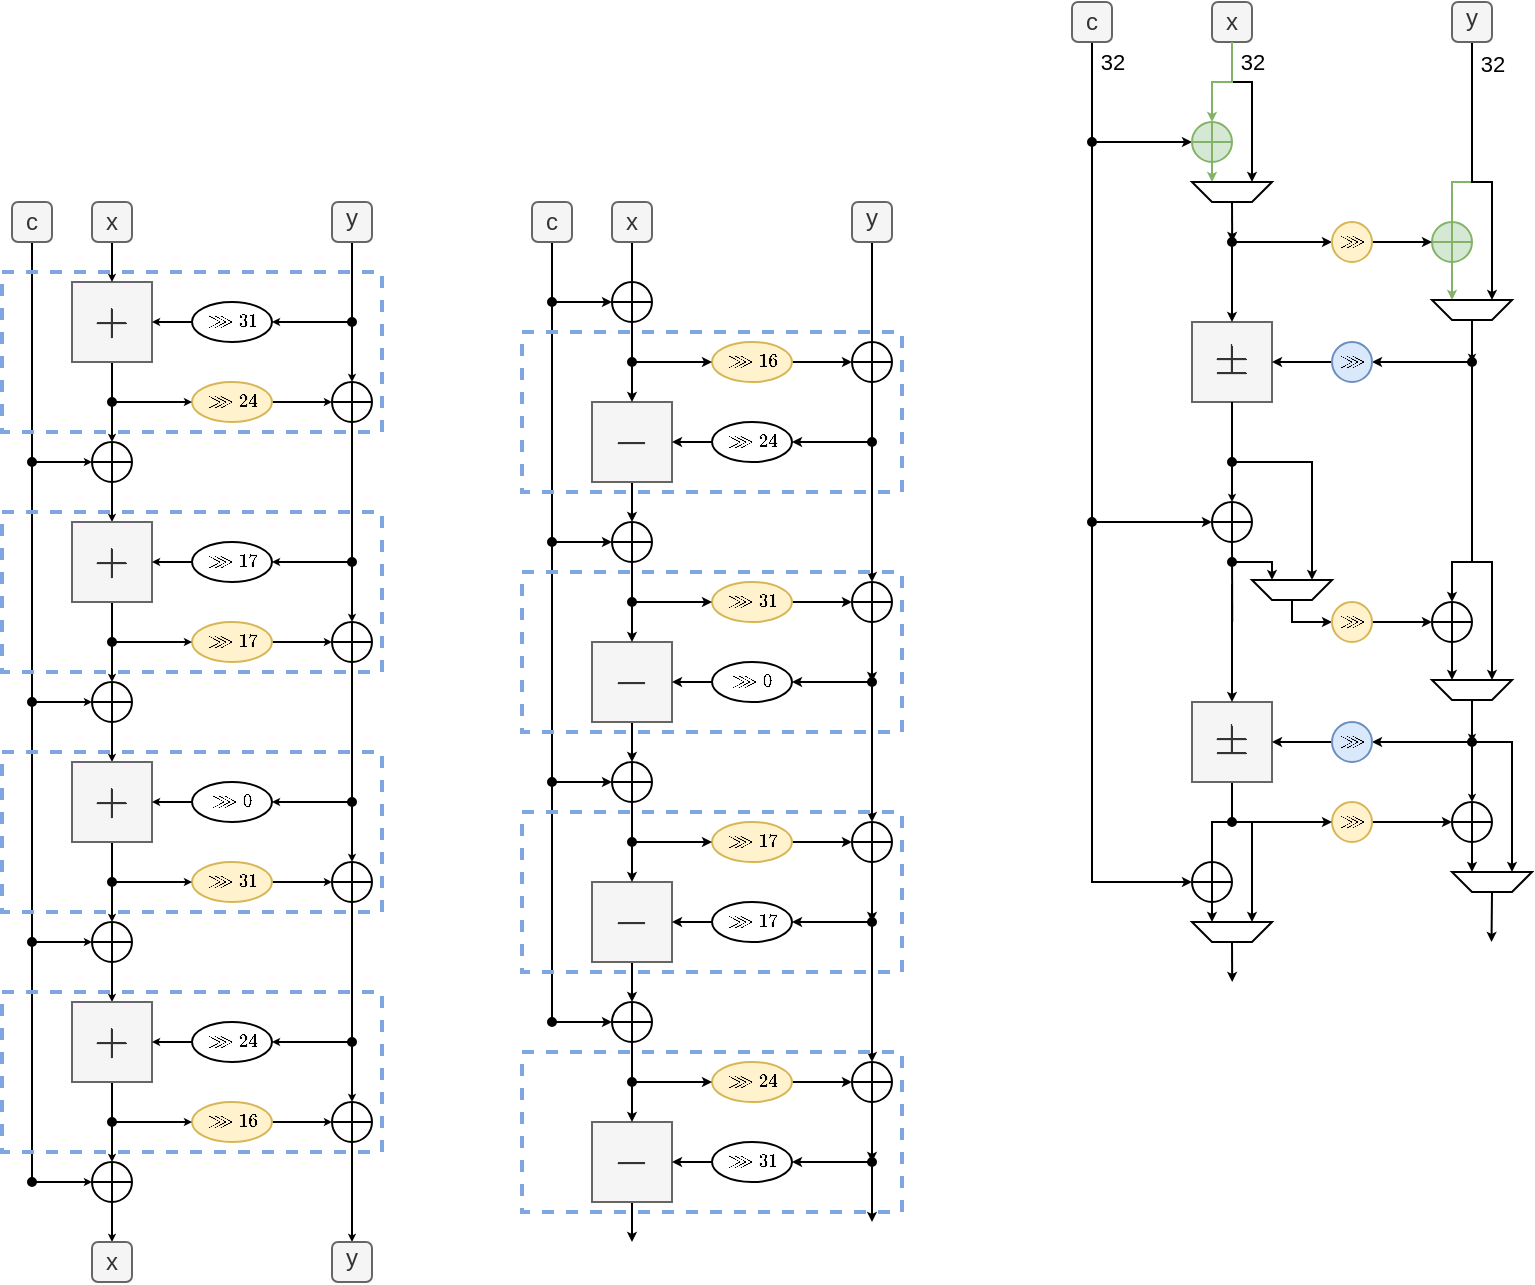 <mxfile version="14.6.13" type="device" pages="2"><diagram id="LEb9X160D1Ai3owK-MI6" name="Alzette"><mxGraphModel dx="1106" dy="997" grid="1" gridSize="10" guides="1" tooltips="1" connect="1" arrows="1" fold="1" page="1" pageScale="1" pageWidth="850" pageHeight="1100" math="1" shadow="0"><root><mxCell id="0"/><mxCell id="1" parent="0"/><mxCell id="6DAw6io5cLMbZtRBRlxA-21" style="edgeStyle=none;rounded=0;orthogonalLoop=1;jettySize=auto;html=1;exitX=0.5;exitY=1;exitDx=0;exitDy=0;entryX=0.5;entryY=0;entryDx=0;entryDy=0;fontSize=8;startSize=1;endSize=1;" parent="1" source="6DAw6io5cLMbZtRBRlxA-1" target="6DAw6io5cLMbZtRBRlxA-17" edge="1"><mxGeometry relative="1" as="geometry"/></mxCell><mxCell id="6DAw6io5cLMbZtRBRlxA-1" value="`+`" style="rounded=0;whiteSpace=wrap;html=1;fontSize=19;fillColor=#f5f5f5;strokeColor=#666666;fontColor=#333333;" parent="1" vertex="1"><mxGeometry x="120" y="200" width="40" height="40" as="geometry"/></mxCell><mxCell id="6DAw6io5cLMbZtRBRlxA-103" style="edgeStyle=none;rounded=0;orthogonalLoop=1;jettySize=auto;html=1;exitX=0.5;exitY=1;exitDx=0;exitDy=0;entryX=0.5;entryY=0.5;entryDx=0;entryDy=0;fontSize=10;startSize=1;endSize=1;endFill=0;endArrow=none;" parent="1" source="6DAw6io5cLMbZtRBRlxA-2" target="6DAw6io5cLMbZtRBRlxA-44" edge="1"><mxGeometry relative="1" as="geometry"/></mxCell><mxCell id="6DAw6io5cLMbZtRBRlxA-2" value="" style="shape=orEllipse;perimeter=ellipsePerimeter;whiteSpace=wrap;html=1;backgroundOutline=1;aspect=fixed;" parent="1" vertex="1"><mxGeometry x="250" y="250" width="20" height="20" as="geometry"/></mxCell><mxCell id="6DAw6io5cLMbZtRBRlxA-7" style="edgeStyle=orthogonalEdgeStyle;rounded=0;orthogonalLoop=1;jettySize=auto;html=1;exitX=0.5;exitY=1;exitDx=0;exitDy=0;entryX=0.5;entryY=0;entryDx=0;entryDy=0;fontSize=8;endSize=1;startSize=1;" parent="1" source="6DAw6io5cLMbZtRBRlxA-3" target="6DAw6io5cLMbZtRBRlxA-1" edge="1"><mxGeometry relative="1" as="geometry"/></mxCell><mxCell id="6DAw6io5cLMbZtRBRlxA-3" value="x" style="text;html=1;fillColor=#f5f5f5;align=center;verticalAlign=middle;whiteSpace=wrap;rounded=1;fontSize=12;strokeColor=#666666;fontColor=#333333;" parent="1" vertex="1"><mxGeometry x="130" y="160" width="20" height="20" as="geometry"/></mxCell><mxCell id="6DAw6io5cLMbZtRBRlxA-6" style="rounded=0;orthogonalLoop=1;jettySize=auto;html=1;exitX=0.5;exitY=0.5;exitDx=0;exitDy=0;entryX=1;entryY=0.5;entryDx=0;entryDy=0;fontSize=8;endSize=1;startSize=1;" parent="1" source="6DAw6io5cLMbZtRBRlxA-12" target="6DAw6io5cLMbZtRBRlxA-5" edge="1"><mxGeometry relative="1" as="geometry"/></mxCell><mxCell id="6DAw6io5cLMbZtRBRlxA-104" style="edgeStyle=none;rounded=0;orthogonalLoop=1;jettySize=auto;html=1;exitX=0.5;exitY=1;exitDx=0;exitDy=0;entryX=0.5;entryY=0.5;entryDx=0;entryDy=0;fontSize=10;startSize=1;endSize=1;endFill=0;endArrow=none;" parent="1" source="6DAw6io5cLMbZtRBRlxA-4" target="6DAw6io5cLMbZtRBRlxA-12" edge="1"><mxGeometry relative="1" as="geometry"/></mxCell><mxCell id="6DAw6io5cLMbZtRBRlxA-4" value="y" style="text;html=1;fillColor=#f5f5f5;align=center;verticalAlign=middle;whiteSpace=wrap;rounded=1;fontSize=12;spacingBottom=4;strokeColor=#666666;fontColor=#333333;" parent="1" vertex="1"><mxGeometry x="250" y="160" width="20" height="20" as="geometry"/></mxCell><mxCell id="6DAw6io5cLMbZtRBRlxA-9" style="edgeStyle=orthogonalEdgeStyle;rounded=0;orthogonalLoop=1;jettySize=auto;html=1;exitX=0;exitY=0.5;exitDx=0;exitDy=0;entryX=1;entryY=0.5;entryDx=0;entryDy=0;fontSize=10;endSize=1;startSize=1;" parent="1" source="6DAw6io5cLMbZtRBRlxA-5" target="6DAw6io5cLMbZtRBRlxA-1" edge="1"><mxGeometry relative="1" as="geometry"/></mxCell><mxCell id="6DAw6io5cLMbZtRBRlxA-5" value="\[\ggg 31\]" style="ellipse;whiteSpace=wrap;html=1;fontSize=8;" parent="1" vertex="1"><mxGeometry x="180" y="210" width="40" height="20" as="geometry"/></mxCell><mxCell id="6DAw6io5cLMbZtRBRlxA-11" style="edgeStyle=orthogonalEdgeStyle;rounded=0;orthogonalLoop=1;jettySize=auto;html=1;exitX=1;exitY=0.5;exitDx=0;exitDy=0;entryX=0;entryY=0.5;entryDx=0;entryDy=0;fontSize=10;endSize=1;startSize=1;" parent="1" source="6DAw6io5cLMbZtRBRlxA-10" target="6DAw6io5cLMbZtRBRlxA-2" edge="1"><mxGeometry relative="1" as="geometry"/></mxCell><mxCell id="6DAw6io5cLMbZtRBRlxA-10" value="\[\ggg 24\]" style="ellipse;whiteSpace=wrap;html=1;fontSize=8;fillColor=#fff2cc;strokeColor=#d6b656;" parent="1" vertex="1"><mxGeometry x="180" y="250" width="40" height="20" as="geometry"/></mxCell><mxCell id="6DAw6io5cLMbZtRBRlxA-13" style="rounded=0;orthogonalLoop=1;jettySize=auto;html=1;exitX=0.5;exitY=0.5;exitDx=0;exitDy=0;entryX=0.5;entryY=0;entryDx=0;entryDy=0;fontSize=10;endSize=1;startSize=1;" parent="1" source="6DAw6io5cLMbZtRBRlxA-12" target="6DAw6io5cLMbZtRBRlxA-2" edge="1"><mxGeometry relative="1" as="geometry"/></mxCell><mxCell id="6DAw6io5cLMbZtRBRlxA-12" value="" style="ellipse;whiteSpace=wrap;html=1;aspect=fixed;rounded=0;strokeWidth=3;fontColor=#5E5E5E;align=right;fillColor=#000000;spacingBottom=1;spacingLeft=1;spacingRight=1;points=[[0.5,0.5]];fontSize=10;" parent="1" vertex="1"><mxGeometry x="259" y="219" width="2" height="2" as="geometry"/></mxCell><mxCell id="6DAw6io5cLMbZtRBRlxA-15" style="rounded=0;orthogonalLoop=1;jettySize=auto;html=1;exitX=0.5;exitY=0.5;exitDx=0;exitDy=0;entryX=0;entryY=0.5;entryDx=0;entryDy=0;fontSize=8;startSize=1;endSize=1;" parent="1" source="6DAw6io5cLMbZtRBRlxA-14" target="6DAw6io5cLMbZtRBRlxA-10" edge="1"><mxGeometry relative="1" as="geometry"/></mxCell><mxCell id="6DAw6io5cLMbZtRBRlxA-14" value="" style="ellipse;whiteSpace=wrap;html=1;aspect=fixed;rounded=0;strokeWidth=3;fontColor=#5E5E5E;align=right;fillColor=#000000;spacingBottom=1;spacingLeft=1;spacingRight=1;points=[[0.5,0.5]];fontSize=10;" parent="1" vertex="1"><mxGeometry x="139" y="259" width="2" height="2" as="geometry"/></mxCell><mxCell id="6DAw6io5cLMbZtRBRlxA-97" style="edgeStyle=none;rounded=0;orthogonalLoop=1;jettySize=auto;html=1;exitX=0.5;exitY=1;exitDx=0;exitDy=0;entryX=0.5;entryY=0;entryDx=0;entryDy=0;fontSize=8;startSize=1;endSize=1;" parent="1" source="6DAw6io5cLMbZtRBRlxA-17" target="6DAw6io5cLMbZtRBRlxA-36" edge="1"><mxGeometry relative="1" as="geometry"/></mxCell><mxCell id="6DAw6io5cLMbZtRBRlxA-17" value="" style="shape=orEllipse;perimeter=ellipsePerimeter;whiteSpace=wrap;html=1;backgroundOutline=1;aspect=fixed;" parent="1" vertex="1"><mxGeometry x="130" y="280" width="20" height="20" as="geometry"/></mxCell><mxCell id="6DAw6io5cLMbZtRBRlxA-19" style="edgeStyle=none;rounded=0;orthogonalLoop=1;jettySize=auto;html=1;exitX=0.5;exitY=0.5;exitDx=0;exitDy=0;entryX=0;entryY=0.5;entryDx=0;entryDy=0;fontSize=8;startSize=1;endSize=1;" parent="1" source="6DAw6io5cLMbZtRBRlxA-20" target="6DAw6io5cLMbZtRBRlxA-17" edge="1"><mxGeometry relative="1" as="geometry"><Array as="points"><mxPoint x="100" y="290"/></Array></mxGeometry></mxCell><mxCell id="6DAw6io5cLMbZtRBRlxA-95" style="edgeStyle=none;rounded=0;orthogonalLoop=1;jettySize=auto;html=1;exitX=0.5;exitY=1;exitDx=0;exitDy=0;entryX=0.5;entryY=0.5;entryDx=0;entryDy=0;fontSize=10;startSize=1;endSize=1;endArrow=none;endFill=0;" parent="1" source="6DAw6io5cLMbZtRBRlxA-18" target="6DAw6io5cLMbZtRBRlxA-79" edge="1"><mxGeometry relative="1" as="geometry"/></mxCell><mxCell id="6DAw6io5cLMbZtRBRlxA-18" value="c" style="text;html=1;fillColor=#f5f5f5;align=center;verticalAlign=middle;whiteSpace=wrap;rounded=1;fontSize=12;strokeColor=#666666;fontColor=#333333;" parent="1" vertex="1"><mxGeometry x="90" y="160" width="20" height="20" as="geometry"/></mxCell><mxCell id="6DAw6io5cLMbZtRBRlxA-20" value="" style="ellipse;whiteSpace=wrap;html=1;aspect=fixed;rounded=0;strokeWidth=3;fontColor=#5E5E5E;align=right;fillColor=#000000;spacingBottom=1;spacingLeft=1;spacingRight=1;points=[[0.5,0.5]];fontSize=10;" parent="1" vertex="1"><mxGeometry x="99" y="289" width="2" height="2" as="geometry"/></mxCell><mxCell id="6DAw6io5cLMbZtRBRlxA-35" style="edgeStyle=none;rounded=0;orthogonalLoop=1;jettySize=auto;html=1;exitX=0.5;exitY=1;exitDx=0;exitDy=0;entryX=0.5;entryY=0;entryDx=0;entryDy=0;fontSize=8;startSize=1;endSize=1;" parent="1" source="6DAw6io5cLMbZtRBRlxA-36" target="6DAw6io5cLMbZtRBRlxA-47" edge="1"><mxGeometry relative="1" as="geometry"/></mxCell><mxCell id="6DAw6io5cLMbZtRBRlxA-36" value="`+`" style="rounded=0;whiteSpace=wrap;html=1;fontSize=19;fillColor=#f5f5f5;strokeColor=#666666;fontColor=#333333;" parent="1" vertex="1"><mxGeometry x="120" y="320" width="40" height="40" as="geometry"/></mxCell><mxCell id="6DAw6io5cLMbZtRBRlxA-102" style="edgeStyle=none;rounded=0;orthogonalLoop=1;jettySize=auto;html=1;exitX=0.5;exitY=1;exitDx=0;exitDy=0;entryX=0.5;entryY=0.5;entryDx=0;entryDy=0;fontSize=10;startSize=1;endSize=1;endFill=0;endArrow=none;" parent="1" source="6DAw6io5cLMbZtRBRlxA-37" target="6DAw6io5cLMbZtRBRlxA-59" edge="1"><mxGeometry relative="1" as="geometry"/></mxCell><mxCell id="6DAw6io5cLMbZtRBRlxA-37" value="" style="shape=orEllipse;perimeter=ellipsePerimeter;whiteSpace=wrap;html=1;backgroundOutline=1;aspect=fixed;" parent="1" vertex="1"><mxGeometry x="250" y="370" width="20" height="20" as="geometry"/></mxCell><mxCell id="6DAw6io5cLMbZtRBRlxA-38" style="rounded=0;orthogonalLoop=1;jettySize=auto;html=1;exitX=0.5;exitY=0.5;exitDx=0;exitDy=0;entryX=1;entryY=0.5;entryDx=0;entryDy=0;fontSize=8;endSize=1;startSize=1;" parent="1" source="6DAw6io5cLMbZtRBRlxA-44" target="6DAw6io5cLMbZtRBRlxA-40" edge="1"><mxGeometry relative="1" as="geometry"/></mxCell><mxCell id="6DAw6io5cLMbZtRBRlxA-39" style="edgeStyle=orthogonalEdgeStyle;rounded=0;orthogonalLoop=1;jettySize=auto;html=1;exitX=0;exitY=0.5;exitDx=0;exitDy=0;entryX=1;entryY=0.5;entryDx=0;entryDy=0;fontSize=10;endSize=1;startSize=1;" parent="1" source="6DAw6io5cLMbZtRBRlxA-40" target="6DAw6io5cLMbZtRBRlxA-36" edge="1"><mxGeometry relative="1" as="geometry"/></mxCell><mxCell id="6DAw6io5cLMbZtRBRlxA-40" value="\[\ggg 17\]" style="ellipse;whiteSpace=wrap;html=1;fontSize=8;" parent="1" vertex="1"><mxGeometry x="180" y="330" width="40" height="20" as="geometry"/></mxCell><mxCell id="6DAw6io5cLMbZtRBRlxA-41" style="edgeStyle=orthogonalEdgeStyle;rounded=0;orthogonalLoop=1;jettySize=auto;html=1;exitX=1;exitY=0.5;exitDx=0;exitDy=0;entryX=0;entryY=0.5;entryDx=0;entryDy=0;fontSize=10;endSize=1;startSize=1;" parent="1" source="6DAw6io5cLMbZtRBRlxA-42" target="6DAw6io5cLMbZtRBRlxA-37" edge="1"><mxGeometry relative="1" as="geometry"/></mxCell><mxCell id="6DAw6io5cLMbZtRBRlxA-42" value="\[\ggg 17\]" style="ellipse;whiteSpace=wrap;html=1;fontSize=8;fillColor=#fff2cc;strokeColor=#d6b656;" parent="1" vertex="1"><mxGeometry x="180" y="370" width="40" height="20" as="geometry"/></mxCell><mxCell id="6DAw6io5cLMbZtRBRlxA-43" style="rounded=0;orthogonalLoop=1;jettySize=auto;html=1;exitX=0.5;exitY=0.5;exitDx=0;exitDy=0;entryX=0.5;entryY=0;entryDx=0;entryDy=0;fontSize=10;endSize=1;startSize=1;" parent="1" source="6DAw6io5cLMbZtRBRlxA-44" target="6DAw6io5cLMbZtRBRlxA-37" edge="1"><mxGeometry relative="1" as="geometry"/></mxCell><mxCell id="6DAw6io5cLMbZtRBRlxA-44" value="" style="ellipse;whiteSpace=wrap;html=1;aspect=fixed;rounded=0;strokeWidth=3;fontColor=#5E5E5E;align=right;fillColor=#000000;spacingBottom=1;spacingLeft=1;spacingRight=1;points=[[0.5,0.5]];fontSize=10;" parent="1" vertex="1"><mxGeometry x="259" y="339" width="2" height="2" as="geometry"/></mxCell><mxCell id="6DAw6io5cLMbZtRBRlxA-45" style="rounded=0;orthogonalLoop=1;jettySize=auto;html=1;exitX=0.5;exitY=0.5;exitDx=0;exitDy=0;entryX=0;entryY=0.5;entryDx=0;entryDy=0;fontSize=8;startSize=1;endSize=1;" parent="1" source="6DAw6io5cLMbZtRBRlxA-46" target="6DAw6io5cLMbZtRBRlxA-42" edge="1"><mxGeometry relative="1" as="geometry"/></mxCell><mxCell id="6DAw6io5cLMbZtRBRlxA-46" value="" style="ellipse;whiteSpace=wrap;html=1;aspect=fixed;rounded=0;strokeWidth=3;fontColor=#5E5E5E;align=right;fillColor=#000000;spacingBottom=1;spacingLeft=1;spacingRight=1;points=[[0.5,0.5]];fontSize=10;" parent="1" vertex="1"><mxGeometry x="139" y="379" width="2" height="2" as="geometry"/></mxCell><mxCell id="6DAw6io5cLMbZtRBRlxA-98" style="edgeStyle=none;rounded=0;orthogonalLoop=1;jettySize=auto;html=1;exitX=0.5;exitY=1;exitDx=0;exitDy=0;entryX=0.5;entryY=0;entryDx=0;entryDy=0;fontSize=8;startSize=1;endSize=1;" parent="1" source="6DAw6io5cLMbZtRBRlxA-47" target="6DAw6io5cLMbZtRBRlxA-51" edge="1"><mxGeometry relative="1" as="geometry"/></mxCell><mxCell id="6DAw6io5cLMbZtRBRlxA-47" value="" style="shape=orEllipse;perimeter=ellipsePerimeter;whiteSpace=wrap;html=1;backgroundOutline=1;aspect=fixed;" parent="1" vertex="1"><mxGeometry x="130" y="400" width="20" height="20" as="geometry"/></mxCell><mxCell id="6DAw6io5cLMbZtRBRlxA-48" style="edgeStyle=none;rounded=0;orthogonalLoop=1;jettySize=auto;html=1;exitX=0.5;exitY=0.5;exitDx=0;exitDy=0;entryX=0;entryY=0.5;entryDx=0;entryDy=0;fontSize=8;startSize=1;endSize=1;" parent="1" source="6DAw6io5cLMbZtRBRlxA-49" target="6DAw6io5cLMbZtRBRlxA-47" edge="1"><mxGeometry relative="1" as="geometry"><Array as="points"><mxPoint x="100" y="410"/></Array></mxGeometry></mxCell><mxCell id="6DAw6io5cLMbZtRBRlxA-49" value="" style="ellipse;whiteSpace=wrap;html=1;aspect=fixed;rounded=0;strokeWidth=3;fontColor=#5E5E5E;align=right;fillColor=#000000;spacingBottom=1;spacingLeft=1;spacingRight=1;points=[[0.5,0.5]];fontSize=10;" parent="1" vertex="1"><mxGeometry x="99" y="409" width="2" height="2" as="geometry"/></mxCell><mxCell id="6DAw6io5cLMbZtRBRlxA-50" style="edgeStyle=none;rounded=0;orthogonalLoop=1;jettySize=auto;html=1;exitX=0.5;exitY=1;exitDx=0;exitDy=0;entryX=0.5;entryY=0;entryDx=0;entryDy=0;fontSize=8;startSize=1;endSize=1;" parent="1" source="6DAw6io5cLMbZtRBRlxA-51" target="6DAw6io5cLMbZtRBRlxA-62" edge="1"><mxGeometry relative="1" as="geometry"/></mxCell><mxCell id="6DAw6io5cLMbZtRBRlxA-51" value="`+`" style="rounded=0;whiteSpace=wrap;html=1;fontSize=19;fillColor=#f5f5f5;strokeColor=#666666;fontColor=#333333;" parent="1" vertex="1"><mxGeometry x="120" y="440" width="40" height="40" as="geometry"/></mxCell><mxCell id="6DAw6io5cLMbZtRBRlxA-101" style="edgeStyle=none;rounded=0;orthogonalLoop=1;jettySize=auto;html=1;exitX=0.5;exitY=1;exitDx=0;exitDy=0;entryX=0.5;entryY=0.5;entryDx=0;entryDy=0;fontSize=10;startSize=1;endSize=1;endFill=0;endArrow=none;" parent="1" source="6DAw6io5cLMbZtRBRlxA-52" target="6DAw6io5cLMbZtRBRlxA-74" edge="1"><mxGeometry relative="1" as="geometry"/></mxCell><mxCell id="6DAw6io5cLMbZtRBRlxA-52" value="" style="shape=orEllipse;perimeter=ellipsePerimeter;whiteSpace=wrap;html=1;backgroundOutline=1;aspect=fixed;" parent="1" vertex="1"><mxGeometry x="250" y="490" width="20" height="20" as="geometry"/></mxCell><mxCell id="6DAw6io5cLMbZtRBRlxA-53" style="rounded=0;orthogonalLoop=1;jettySize=auto;html=1;exitX=0.5;exitY=0.5;exitDx=0;exitDy=0;entryX=1;entryY=0.5;entryDx=0;entryDy=0;fontSize=8;endSize=1;startSize=1;" parent="1" source="6DAw6io5cLMbZtRBRlxA-59" target="6DAw6io5cLMbZtRBRlxA-55" edge="1"><mxGeometry relative="1" as="geometry"/></mxCell><mxCell id="6DAw6io5cLMbZtRBRlxA-54" style="edgeStyle=orthogonalEdgeStyle;rounded=0;orthogonalLoop=1;jettySize=auto;html=1;exitX=0;exitY=0.5;exitDx=0;exitDy=0;entryX=1;entryY=0.5;entryDx=0;entryDy=0;fontSize=10;endSize=1;startSize=1;" parent="1" source="6DAw6io5cLMbZtRBRlxA-55" target="6DAw6io5cLMbZtRBRlxA-51" edge="1"><mxGeometry relative="1" as="geometry"/></mxCell><mxCell id="6DAw6io5cLMbZtRBRlxA-55" value="\[\ggg 0\]" style="ellipse;whiteSpace=wrap;html=1;fontSize=8;" parent="1" vertex="1"><mxGeometry x="180" y="450" width="40" height="20" as="geometry"/></mxCell><mxCell id="6DAw6io5cLMbZtRBRlxA-56" style="edgeStyle=orthogonalEdgeStyle;rounded=0;orthogonalLoop=1;jettySize=auto;html=1;exitX=1;exitY=0.5;exitDx=0;exitDy=0;entryX=0;entryY=0.5;entryDx=0;entryDy=0;fontSize=10;endSize=1;startSize=1;" parent="1" source="6DAw6io5cLMbZtRBRlxA-57" target="6DAw6io5cLMbZtRBRlxA-52" edge="1"><mxGeometry relative="1" as="geometry"/></mxCell><mxCell id="6DAw6io5cLMbZtRBRlxA-57" value="\[\ggg 31\]" style="ellipse;whiteSpace=wrap;html=1;fontSize=8;fillColor=#fff2cc;strokeColor=#d6b656;" parent="1" vertex="1"><mxGeometry x="180" y="490" width="40" height="20" as="geometry"/></mxCell><mxCell id="6DAw6io5cLMbZtRBRlxA-58" style="rounded=0;orthogonalLoop=1;jettySize=auto;html=1;exitX=0.5;exitY=0.5;exitDx=0;exitDy=0;entryX=0.5;entryY=0;entryDx=0;entryDy=0;fontSize=10;endSize=1;startSize=1;" parent="1" source="6DAw6io5cLMbZtRBRlxA-59" target="6DAw6io5cLMbZtRBRlxA-52" edge="1"><mxGeometry relative="1" as="geometry"/></mxCell><mxCell id="6DAw6io5cLMbZtRBRlxA-59" value="" style="ellipse;whiteSpace=wrap;html=1;aspect=fixed;rounded=0;strokeWidth=3;fontColor=#5E5E5E;align=right;fillColor=#000000;spacingBottom=1;spacingLeft=1;spacingRight=1;points=[[0.5,0.5]];fontSize=10;" parent="1" vertex="1"><mxGeometry x="259" y="459" width="2" height="2" as="geometry"/></mxCell><mxCell id="6DAw6io5cLMbZtRBRlxA-60" style="rounded=0;orthogonalLoop=1;jettySize=auto;html=1;exitX=0.5;exitY=0.5;exitDx=0;exitDy=0;entryX=0;entryY=0.5;entryDx=0;entryDy=0;fontSize=8;startSize=1;endSize=1;" parent="1" source="6DAw6io5cLMbZtRBRlxA-61" target="6DAw6io5cLMbZtRBRlxA-57" edge="1"><mxGeometry relative="1" as="geometry"/></mxCell><mxCell id="6DAw6io5cLMbZtRBRlxA-61" value="" style="ellipse;whiteSpace=wrap;html=1;aspect=fixed;rounded=0;strokeWidth=3;fontColor=#5E5E5E;align=right;fillColor=#000000;spacingBottom=1;spacingLeft=1;spacingRight=1;points=[[0.5,0.5]];fontSize=10;" parent="1" vertex="1"><mxGeometry x="139" y="499" width="2" height="2" as="geometry"/></mxCell><mxCell id="6DAw6io5cLMbZtRBRlxA-99" style="edgeStyle=none;rounded=0;orthogonalLoop=1;jettySize=auto;html=1;exitX=0.5;exitY=1;exitDx=0;exitDy=0;entryX=0.5;entryY=0;entryDx=0;entryDy=0;fontSize=8;startSize=1;endSize=1;" parent="1" source="6DAw6io5cLMbZtRBRlxA-62" target="6DAw6io5cLMbZtRBRlxA-66" edge="1"><mxGeometry relative="1" as="geometry"/></mxCell><mxCell id="6DAw6io5cLMbZtRBRlxA-62" value="" style="shape=orEllipse;perimeter=ellipsePerimeter;whiteSpace=wrap;html=1;backgroundOutline=1;aspect=fixed;" parent="1" vertex="1"><mxGeometry x="130" y="520" width="20" height="20" as="geometry"/></mxCell><mxCell id="6DAw6io5cLMbZtRBRlxA-63" style="edgeStyle=none;rounded=0;orthogonalLoop=1;jettySize=auto;html=1;exitX=0.5;exitY=0.5;exitDx=0;exitDy=0;entryX=0;entryY=0.5;entryDx=0;entryDy=0;fontSize=8;startSize=1;endSize=1;" parent="1" source="6DAw6io5cLMbZtRBRlxA-64" target="6DAw6io5cLMbZtRBRlxA-62" edge="1"><mxGeometry relative="1" as="geometry"><Array as="points"><mxPoint x="100" y="530"/></Array></mxGeometry></mxCell><mxCell id="6DAw6io5cLMbZtRBRlxA-64" value="" style="ellipse;whiteSpace=wrap;html=1;aspect=fixed;rounded=0;strokeWidth=3;fontColor=#5E5E5E;align=right;fillColor=#000000;spacingBottom=1;spacingLeft=1;spacingRight=1;points=[[0.5,0.5]];fontSize=10;" parent="1" vertex="1"><mxGeometry x="99" y="529" width="2" height="2" as="geometry"/></mxCell><mxCell id="6DAw6io5cLMbZtRBRlxA-65" style="edgeStyle=none;rounded=0;orthogonalLoop=1;jettySize=auto;html=1;exitX=0.5;exitY=1;exitDx=0;exitDy=0;entryX=0.5;entryY=0;entryDx=0;entryDy=0;fontSize=8;startSize=1;endSize=1;" parent="1" source="6DAw6io5cLMbZtRBRlxA-66" target="6DAw6io5cLMbZtRBRlxA-77" edge="1"><mxGeometry relative="1" as="geometry"/></mxCell><mxCell id="6DAw6io5cLMbZtRBRlxA-66" value="`+`" style="rounded=0;whiteSpace=wrap;html=1;fontSize=19;fillColor=#f5f5f5;strokeColor=#666666;fontColor=#333333;" parent="1" vertex="1"><mxGeometry x="120" y="560" width="40" height="40" as="geometry"/></mxCell><mxCell id="6DAw6io5cLMbZtRBRlxA-105" style="edgeStyle=none;rounded=0;orthogonalLoop=1;jettySize=auto;html=1;exitX=0.5;exitY=1;exitDx=0;exitDy=0;fontSize=8;startSize=1;endSize=1;entryX=0.5;entryY=0;entryDx=0;entryDy=0;" parent="1" source="6DAw6io5cLMbZtRBRlxA-67" target="OmcnHlnqJzyv9202jEzO-76" edge="1"><mxGeometry relative="1" as="geometry"><mxPoint x="259.759" y="680" as="targetPoint"/></mxGeometry></mxCell><mxCell id="6DAw6io5cLMbZtRBRlxA-67" value="" style="shape=orEllipse;perimeter=ellipsePerimeter;whiteSpace=wrap;html=1;backgroundOutline=1;aspect=fixed;" parent="1" vertex="1"><mxGeometry x="250" y="610" width="20" height="20" as="geometry"/></mxCell><mxCell id="6DAw6io5cLMbZtRBRlxA-68" style="rounded=0;orthogonalLoop=1;jettySize=auto;html=1;exitX=0.5;exitY=0.5;exitDx=0;exitDy=0;entryX=1;entryY=0.5;entryDx=0;entryDy=0;fontSize=8;endSize=1;startSize=1;" parent="1" source="6DAw6io5cLMbZtRBRlxA-74" target="6DAw6io5cLMbZtRBRlxA-70" edge="1"><mxGeometry relative="1" as="geometry"/></mxCell><mxCell id="6DAw6io5cLMbZtRBRlxA-69" style="edgeStyle=orthogonalEdgeStyle;rounded=0;orthogonalLoop=1;jettySize=auto;html=1;exitX=0;exitY=0.5;exitDx=0;exitDy=0;entryX=1;entryY=0.5;entryDx=0;entryDy=0;fontSize=10;endSize=1;startSize=1;" parent="1" source="6DAw6io5cLMbZtRBRlxA-70" target="6DAw6io5cLMbZtRBRlxA-66" edge="1"><mxGeometry relative="1" as="geometry"/></mxCell><mxCell id="6DAw6io5cLMbZtRBRlxA-70" value="\[\ggg 24\]" style="ellipse;whiteSpace=wrap;html=1;fontSize=8;" parent="1" vertex="1"><mxGeometry x="180" y="570" width="40" height="20" as="geometry"/></mxCell><mxCell id="6DAw6io5cLMbZtRBRlxA-71" style="edgeStyle=orthogonalEdgeStyle;rounded=0;orthogonalLoop=1;jettySize=auto;html=1;exitX=1;exitY=0.5;exitDx=0;exitDy=0;entryX=0;entryY=0.5;entryDx=0;entryDy=0;fontSize=10;endSize=1;startSize=1;" parent="1" source="6DAw6io5cLMbZtRBRlxA-72" target="6DAw6io5cLMbZtRBRlxA-67" edge="1"><mxGeometry relative="1" as="geometry"/></mxCell><mxCell id="6DAw6io5cLMbZtRBRlxA-72" value="\[\ggg 16\]" style="ellipse;whiteSpace=wrap;html=1;fontSize=8;fillColor=#fff2cc;strokeColor=#d6b656;" parent="1" vertex="1"><mxGeometry x="180" y="610" width="40" height="20" as="geometry"/></mxCell><mxCell id="6DAw6io5cLMbZtRBRlxA-73" style="rounded=0;orthogonalLoop=1;jettySize=auto;html=1;exitX=0.5;exitY=0.5;exitDx=0;exitDy=0;entryX=0.5;entryY=0;entryDx=0;entryDy=0;fontSize=10;endSize=1;startSize=1;" parent="1" source="6DAw6io5cLMbZtRBRlxA-74" target="6DAw6io5cLMbZtRBRlxA-67" edge="1"><mxGeometry relative="1" as="geometry"/></mxCell><mxCell id="6DAw6io5cLMbZtRBRlxA-74" value="" style="ellipse;whiteSpace=wrap;html=1;aspect=fixed;rounded=0;strokeWidth=3;fontColor=#5E5E5E;align=right;fillColor=#000000;spacingBottom=1;spacingLeft=1;spacingRight=1;points=[[0.5,0.5]];fontSize=10;" parent="1" vertex="1"><mxGeometry x="259" y="579" width="2" height="2" as="geometry"/></mxCell><mxCell id="6DAw6io5cLMbZtRBRlxA-75" style="rounded=0;orthogonalLoop=1;jettySize=auto;html=1;exitX=0.5;exitY=0.5;exitDx=0;exitDy=0;entryX=0;entryY=0.5;entryDx=0;entryDy=0;fontSize=8;startSize=1;endSize=1;" parent="1" source="6DAw6io5cLMbZtRBRlxA-76" target="6DAw6io5cLMbZtRBRlxA-72" edge="1"><mxGeometry relative="1" as="geometry"/></mxCell><mxCell id="6DAw6io5cLMbZtRBRlxA-76" value="" style="ellipse;whiteSpace=wrap;html=1;aspect=fixed;rounded=0;strokeWidth=3;fontColor=#5E5E5E;align=right;fillColor=#000000;spacingBottom=1;spacingLeft=1;spacingRight=1;points=[[0.5,0.5]];fontSize=10;" parent="1" vertex="1"><mxGeometry x="139" y="619" width="2" height="2" as="geometry"/></mxCell><mxCell id="6DAw6io5cLMbZtRBRlxA-106" style="edgeStyle=none;rounded=0;orthogonalLoop=1;jettySize=auto;html=1;exitX=0.5;exitY=1;exitDx=0;exitDy=0;fontSize=8;startSize=1;endSize=1;entryX=0.5;entryY=0;entryDx=0;entryDy=0;" parent="1" source="6DAw6io5cLMbZtRBRlxA-77" target="OmcnHlnqJzyv9202jEzO-75" edge="1"><mxGeometry relative="1" as="geometry"><mxPoint x="139.759" y="680" as="targetPoint"/></mxGeometry></mxCell><mxCell id="6DAw6io5cLMbZtRBRlxA-77" value="" style="shape=orEllipse;perimeter=ellipsePerimeter;whiteSpace=wrap;html=1;backgroundOutline=1;aspect=fixed;" parent="1" vertex="1"><mxGeometry x="130" y="640" width="20" height="20" as="geometry"/></mxCell><mxCell id="6DAw6io5cLMbZtRBRlxA-78" style="edgeStyle=none;rounded=0;orthogonalLoop=1;jettySize=auto;html=1;exitX=0.5;exitY=0.5;exitDx=0;exitDy=0;entryX=0;entryY=0.5;entryDx=0;entryDy=0;fontSize=8;startSize=1;endSize=1;" parent="1" source="6DAw6io5cLMbZtRBRlxA-79" target="6DAw6io5cLMbZtRBRlxA-77" edge="1"><mxGeometry relative="1" as="geometry"><Array as="points"><mxPoint x="100" y="650"/></Array></mxGeometry></mxCell><mxCell id="6DAw6io5cLMbZtRBRlxA-79" value="" style="ellipse;whiteSpace=wrap;html=1;aspect=fixed;rounded=0;strokeWidth=3;fontColor=#5E5E5E;align=right;fillColor=#000000;spacingBottom=1;spacingLeft=1;spacingRight=1;points=[[0.5,0.5]];fontSize=10;" parent="1" vertex="1"><mxGeometry x="99" y="649" width="2" height="2" as="geometry"/></mxCell><mxCell id="OmcnHlnqJzyv9202jEzO-75" value="x" style="text;html=1;fillColor=#f5f5f5;align=center;verticalAlign=middle;whiteSpace=wrap;rounded=1;fontSize=12;strokeColor=#666666;fontColor=#333333;" parent="1" vertex="1"><mxGeometry x="130" y="680" width="20" height="20" as="geometry"/></mxCell><mxCell id="OmcnHlnqJzyv9202jEzO-76" value="y" style="text;html=1;fillColor=#f5f5f5;align=center;verticalAlign=middle;whiteSpace=wrap;rounded=1;fontSize=12;spacingBottom=4;strokeColor=#666666;fontColor=#333333;" parent="1" vertex="1"><mxGeometry x="250" y="680" width="20" height="20" as="geometry"/></mxCell><mxCell id="QuWwCiVpbI9kPamQsvnL-52" style="edgeStyle=none;rounded=0;orthogonalLoop=1;jettySize=auto;html=1;exitX=0.5;exitY=0.5;exitDx=0;exitDy=0;entryX=0.25;entryY=1;entryDx=0;entryDy=0;endArrow=classic;fontSize=8;endSize=2;startSize=2;" parent="1" source="QuWwCiVpbI9kPamQsvnL-54" target="QuWwCiVpbI9kPamQsvnL-51" edge="1"><mxGeometry relative="1" as="geometry"><Array as="points"><mxPoint x="740" y="290"/></Array></mxGeometry></mxCell><mxCell id="d6YHQrseeSJoVVQGWLIm-3" value="$$\pm$$" style="rounded=0;whiteSpace=wrap;html=1;fontSize=19;fillColor=#f5f5f5;strokeColor=#666666;fontColor=#333333;" parent="1" vertex="1"><mxGeometry x="680" y="220" width="40" height="40" as="geometry"/></mxCell><mxCell id="d6YHQrseeSJoVVQGWLIm-5" style="rounded=0;orthogonalLoop=1;jettySize=auto;html=1;exitX=0.5;exitY=1;exitDx=0;exitDy=0;entryX=0.5;entryY=0;entryDx=0;entryDy=0;fontSize=8;endSize=2;startSize=2;startArrow=none;" parent="1" source="d6YHQrseeSJoVVQGWLIm-25" target="d6YHQrseeSJoVVQGWLIm-3" edge="1"><mxGeometry relative="1" as="geometry"/></mxCell><mxCell id="d6YHQrseeSJoVVQGWLIm-33" style="edgeStyle=none;rounded=0;orthogonalLoop=1;jettySize=auto;html=1;exitX=0.5;exitY=1;exitDx=0;exitDy=0;entryX=0.25;entryY=1;entryDx=0;entryDy=0;fontSize=8;startSize=2;endSize=2;" parent="1" source="d6YHQrseeSJoVVQGWLIm-6" target="d6YHQrseeSJoVVQGWLIm-31" edge="1"><mxGeometry relative="1" as="geometry"><Array as="points"><mxPoint x="700" y="100"/><mxPoint x="710" y="100"/></Array></mxGeometry></mxCell><mxCell id="d6YHQrseeSJoVVQGWLIm-6" value="x" style="text;html=1;fillColor=#f5f5f5;align=center;verticalAlign=middle;whiteSpace=wrap;rounded=1;fontSize=12;strokeColor=#666666;fontColor=#333333;" parent="1" vertex="1"><mxGeometry x="690" y="60" width="20" height="20" as="geometry"/></mxCell><mxCell id="d6YHQrseeSJoVVQGWLIm-7" style="rounded=0;orthogonalLoop=1;jettySize=auto;html=1;exitX=0.5;exitY=0.5;exitDx=0;exitDy=0;entryX=1;entryY=0.5;entryDx=0;entryDy=0;fontSize=8;endSize=2;startSize=2;" parent="1" source="d6YHQrseeSJoVVQGWLIm-15" target="d6YHQrseeSJoVVQGWLIm-11" edge="1"><mxGeometry relative="1" as="geometry"/></mxCell><mxCell id="d6YHQrseeSJoVVQGWLIm-8" style="edgeStyle=none;rounded=0;orthogonalLoop=1;jettySize=auto;html=1;exitX=0.5;exitY=1;exitDx=0;exitDy=0;entryX=0.5;entryY=0;entryDx=0;entryDy=0;fontSize=10;startSize=1;endSize=1;endFill=0;endArrow=none;fillColor=#d5e8d4;strokeColor=#82b366;" parent="1" source="d6YHQrseeSJoVVQGWLIm-9" target="d6YHQrseeSJoVVQGWLIm-28" edge="1"><mxGeometry relative="1" as="geometry"><Array as="points"><mxPoint x="820" y="150"/><mxPoint x="810" y="150"/></Array></mxGeometry></mxCell><mxCell id="d6YHQrseeSJoVVQGWLIm-36" style="edgeStyle=none;rounded=0;orthogonalLoop=1;jettySize=auto;html=1;exitX=0.5;exitY=1;exitDx=0;exitDy=0;entryX=0.25;entryY=1;entryDx=0;entryDy=0;fontSize=8;startSize=2;endSize=2;" parent="1" source="d6YHQrseeSJoVVQGWLIm-9" target="d6YHQrseeSJoVVQGWLIm-35" edge="1"><mxGeometry relative="1" as="geometry"><Array as="points"><mxPoint x="820" y="150"/><mxPoint x="830" y="150"/></Array></mxGeometry></mxCell><mxCell id="QuWwCiVpbI9kPamQsvnL-40" value="32" style="edgeLabel;html=1;align=center;verticalAlign=middle;resizable=0;points=[];" parent="d6YHQrseeSJoVVQGWLIm-36" vertex="1" connectable="0"><mxGeometry x="-0.88" relative="1" as="geometry"><mxPoint x="10" y="2" as="offset"/></mxGeometry></mxCell><mxCell id="d6YHQrseeSJoVVQGWLIm-9" value="y" style="text;html=1;fillColor=#f5f5f5;align=center;verticalAlign=middle;whiteSpace=wrap;rounded=1;fontSize=12;spacingBottom=4;strokeColor=#666666;fontColor=#333333;" parent="1" vertex="1"><mxGeometry x="810" y="60" width="20" height="20" as="geometry"/></mxCell><mxCell id="d6YHQrseeSJoVVQGWLIm-10" style="edgeStyle=orthogonalEdgeStyle;rounded=0;orthogonalLoop=1;jettySize=auto;html=1;exitX=0;exitY=0.5;exitDx=0;exitDy=0;entryX=1;entryY=0.5;entryDx=0;entryDy=0;fontSize=8;endSize=2;startSize=2;" parent="1" source="d6YHQrseeSJoVVQGWLIm-11" target="d6YHQrseeSJoVVQGWLIm-3" edge="1"><mxGeometry relative="1" as="geometry"/></mxCell><mxCell id="d6YHQrseeSJoVVQGWLIm-11" value="\[\ggg\]" style="ellipse;whiteSpace=wrap;html=1;fontSize=8;fillColor=#dae8fc;strokeColor=#6c8ebf;" parent="1" vertex="1"><mxGeometry x="750" y="230" width="20" height="20" as="geometry"/></mxCell><mxCell id="d6YHQrseeSJoVVQGWLIm-15" value="" style="ellipse;whiteSpace=wrap;html=1;aspect=fixed;rounded=0;strokeWidth=3;fontColor=#5E5E5E;align=right;fillColor=#000000;spacingBottom=1;spacingLeft=1;spacingRight=1;points=[[0.5,0.5]];fontSize=10;" parent="1" vertex="1"><mxGeometry x="819" y="239" width="2" height="2" as="geometry"/></mxCell><mxCell id="QuWwCiVpbI9kPamQsvnL-37" style="edgeStyle=orthogonalEdgeStyle;rounded=0;orthogonalLoop=1;jettySize=auto;html=1;entryX=0.5;entryY=0;entryDx=0;entryDy=0;fontSize=8;endSize=1;startSize=1;exitX=0.5;exitY=1;exitDx=0;exitDy=0;" parent="1" source="d6YHQrseeSJoVVQGWLIm-3" target="QuWwCiVpbI9kPamQsvnL-46" edge="1"><mxGeometry relative="1" as="geometry"><mxPoint x="700" y="310" as="sourcePoint"/><mxPoint x="690" y="310" as="targetPoint"/><Array as="points"><mxPoint x="700" y="300"/><mxPoint x="700" y="300"/></Array></mxGeometry></mxCell><mxCell id="d6YHQrseeSJoVVQGWLIm-34" style="edgeStyle=none;rounded=0;orthogonalLoop=1;jettySize=auto;html=1;exitX=0.5;exitY=1;exitDx=0;exitDy=0;entryX=0;entryY=0.5;entryDx=0;entryDy=0;fontSize=8;startSize=2;endSize=2;" parent="1" source="d6YHQrseeSJoVVQGWLIm-21" target="d6YHQrseeSJoVVQGWLIm-23" edge="1"><mxGeometry relative="1" as="geometry"><Array as="points"><mxPoint x="630" y="130"/></Array></mxGeometry></mxCell><mxCell id="QuWwCiVpbI9kPamQsvnL-41" value="32" style="edgeLabel;html=1;align=center;verticalAlign=middle;resizable=0;points=[];" parent="d6YHQrseeSJoVVQGWLIm-34" vertex="1" connectable="0"><mxGeometry x="-0.662" y="1" relative="1" as="geometry"><mxPoint x="9" y="-7" as="offset"/></mxGeometry></mxCell><mxCell id="d6YHQrseeSJoVVQGWLIm-21" value="c" style="text;html=1;fillColor=#f5f5f5;align=center;verticalAlign=middle;whiteSpace=wrap;rounded=1;fontSize=12;strokeColor=#666666;fontColor=#333333;" parent="1" vertex="1"><mxGeometry x="620" y="60" width="20" height="20" as="geometry"/></mxCell><mxCell id="d6YHQrseeSJoVVQGWLIm-23" value="" style="shape=orEllipse;perimeter=ellipsePerimeter;whiteSpace=wrap;html=1;backgroundOutline=1;aspect=fixed;fillColor=#d5e8d4;strokeColor=#82b366;" parent="1" vertex="1"><mxGeometry x="680" y="120" width="20" height="20" as="geometry"/></mxCell><mxCell id="d6YHQrseeSJoVVQGWLIm-24" value="" style="rounded=0;orthogonalLoop=1;jettySize=auto;html=1;exitX=0.5;exitY=1;exitDx=0;exitDy=0;entryX=0.5;entryY=0;entryDx=0;entryDy=0;fontSize=8;endSize=2;startSize=2;endArrow=classic;fillColor=#d5e8d4;strokeColor=#82b366;" parent="1" source="d6YHQrseeSJoVVQGWLIm-6" target="d6YHQrseeSJoVVQGWLIm-23" edge="1"><mxGeometry relative="1" as="geometry"><mxPoint x="700" y="120" as="sourcePoint"/><mxPoint x="700" y="180" as="targetPoint"/><Array as="points"><mxPoint x="700" y="100"/><mxPoint x="690" y="100"/></Array></mxGeometry></mxCell><mxCell id="QuWwCiVpbI9kPamQsvnL-39" value="32" style="edgeLabel;html=1;align=center;verticalAlign=middle;resizable=0;points=[];" parent="d6YHQrseeSJoVVQGWLIm-24" vertex="1" connectable="0"><mxGeometry x="-0.552" y="1" relative="1" as="geometry"><mxPoint x="9" y="-1" as="offset"/></mxGeometry></mxCell><mxCell id="d6YHQrseeSJoVVQGWLIm-27" style="edgeStyle=none;rounded=0;orthogonalLoop=1;jettySize=auto;html=1;exitX=0.5;exitY=0.5;exitDx=0;exitDy=0;fontSize=8;startSize=2;endSize=2;entryX=0;entryY=0.5;entryDx=0;entryDy=0;" parent="1" source="d6YHQrseeSJoVVQGWLIm-25" target="d6YHQrseeSJoVVQGWLIm-29" edge="1"><mxGeometry relative="1" as="geometry"><mxPoint x="810" y="179.931" as="targetPoint"/></mxGeometry></mxCell><mxCell id="d6YHQrseeSJoVVQGWLIm-25" value="" style="ellipse;whiteSpace=wrap;html=1;aspect=fixed;rounded=0;strokeWidth=3;fontColor=#5E5E5E;align=right;fillColor=#000000;spacingBottom=1;spacingLeft=1;spacingRight=1;points=[[0.5,0.5]];fontSize=10;" parent="1" vertex="1"><mxGeometry x="699" y="179" width="2" height="2" as="geometry"/></mxCell><mxCell id="d6YHQrseeSJoVVQGWLIm-26" value="" style="rounded=0;orthogonalLoop=1;jettySize=auto;html=1;exitX=0.5;exitY=1;exitDx=0;exitDy=0;entryX=0.75;entryY=1;entryDx=0;entryDy=0;fontSize=8;endSize=2;startSize=2;startArrow=none;endArrow=classic;fillColor=#d5e8d4;strokeColor=#82b366;" parent="1" source="d6YHQrseeSJoVVQGWLIm-23" target="d6YHQrseeSJoVVQGWLIm-31" edge="1"><mxGeometry relative="1" as="geometry"><mxPoint x="700" y="160" as="sourcePoint"/><mxPoint x="700" y="200" as="targetPoint"/></mxGeometry></mxCell><mxCell id="d6YHQrseeSJoVVQGWLIm-30" style="edgeStyle=none;rounded=0;orthogonalLoop=1;jettySize=auto;html=1;exitX=0.5;exitY=1;exitDx=0;exitDy=0;fontSize=8;startSize=2;endSize=2;endArrow=classic;entryX=0.75;entryY=1;entryDx=0;entryDy=0;fillColor=#d5e8d4;strokeColor=#82b366;" parent="1" source="d6YHQrseeSJoVVQGWLIm-28" target="d6YHQrseeSJoVVQGWLIm-35" edge="1"><mxGeometry relative="1" as="geometry"><mxPoint x="810" y="200" as="targetPoint"/></mxGeometry></mxCell><mxCell id="d6YHQrseeSJoVVQGWLIm-28" value="" style="shape=orEllipse;perimeter=ellipsePerimeter;whiteSpace=wrap;html=1;backgroundOutline=1;aspect=fixed;fillColor=#d5e8d4;strokeColor=#82b366;" parent="1" vertex="1"><mxGeometry x="800" y="170" width="20" height="20" as="geometry"/></mxCell><mxCell id="d6YHQrseeSJoVVQGWLIm-43" style="edgeStyle=none;rounded=0;orthogonalLoop=1;jettySize=auto;html=1;exitX=1;exitY=0.5;exitDx=0;exitDy=0;entryX=0;entryY=0.5;entryDx=0;entryDy=0;fontSize=8;startSize=2;endSize=2;" parent="1" source="d6YHQrseeSJoVVQGWLIm-29" target="d6YHQrseeSJoVVQGWLIm-28" edge="1"><mxGeometry relative="1" as="geometry"/></mxCell><mxCell id="d6YHQrseeSJoVVQGWLIm-29" value="\[\ggg\]" style="ellipse;whiteSpace=wrap;html=1;fontSize=8;fontStyle=0;fillColor=#fff2cc;strokeColor=#d6b656;" parent="1" vertex="1"><mxGeometry x="750" y="170" width="20" height="20" as="geometry"/></mxCell><mxCell id="d6YHQrseeSJoVVQGWLIm-32" style="edgeStyle=none;rounded=0;orthogonalLoop=1;jettySize=auto;html=1;exitX=0.5;exitY=0;exitDx=0;exitDy=0;fontSize=8;startSize=2;endSize=2;" parent="1" source="d6YHQrseeSJoVVQGWLIm-31" edge="1"><mxGeometry relative="1" as="geometry"><mxPoint x="700.103" y="180" as="targetPoint"/></mxGeometry></mxCell><mxCell id="d6YHQrseeSJoVVQGWLIm-31" value="" style="shape=trapezoid;perimeter=trapezoidPerimeter;whiteSpace=wrap;html=1;fixedSize=1;size=10;rounded=0;fontSize=8;strokeColor=#000000;direction=west;" parent="1" vertex="1"><mxGeometry x="680" y="150" width="40" height="10" as="geometry"/></mxCell><mxCell id="d6YHQrseeSJoVVQGWLIm-37" style="edgeStyle=none;rounded=0;orthogonalLoop=1;jettySize=auto;html=1;exitX=0.5;exitY=0;exitDx=0;exitDy=0;entryX=0.5;entryY=0.5;entryDx=0;entryDy=0;fontSize=8;startSize=1;endSize=1;" parent="1" source="d6YHQrseeSJoVVQGWLIm-35" target="d6YHQrseeSJoVVQGWLIm-15" edge="1"><mxGeometry relative="1" as="geometry"><mxPoint x="820" y="219" as="sourcePoint"/></mxGeometry></mxCell><mxCell id="d6YHQrseeSJoVVQGWLIm-35" value="" style="shape=trapezoid;perimeter=trapezoidPerimeter;whiteSpace=wrap;html=1;fixedSize=1;size=10;rounded=0;fontSize=8;strokeColor=#000000;direction=west;" parent="1" vertex="1"><mxGeometry x="800" y="209" width="40" height="10" as="geometry"/></mxCell><mxCell id="d6YHQrseeSJoVVQGWLIm-41" style="edgeStyle=none;rounded=0;orthogonalLoop=1;jettySize=auto;html=1;exitX=0.5;exitY=0;exitDx=0;exitDy=0;fontSize=8;startSize=2;endSize=2;entryX=0.5;entryY=0;entryDx=0;entryDy=0;" parent="1" target="QuWwCiVpbI9kPamQsvnL-26" edge="1"><mxGeometry relative="1" as="geometry"><mxPoint x="819.759" y="340" as="targetPoint"/><mxPoint x="820" y="315" as="sourcePoint"/><Array as="points"><mxPoint x="820" y="340"/><mxPoint x="810" y="340"/><mxPoint x="810" y="360"/></Array></mxGeometry></mxCell><mxCell id="QuWwCiVpbI9kPamQsvnL-38" style="rounded=0;orthogonalLoop=1;jettySize=auto;html=1;exitX=0.5;exitY=0.5;exitDx=0;exitDy=0;entryX=0.5;entryY=0.5;entryDx=0;entryDy=0;endArrow=none;endFill=0;" parent="1" source="d6YHQrseeSJoVVQGWLIm-44" target="QuWwCiVpbI9kPamQsvnL-36" edge="1"><mxGeometry relative="1" as="geometry"/></mxCell><mxCell id="d6YHQrseeSJoVVQGWLIm-44" value="" style="ellipse;whiteSpace=wrap;html=1;aspect=fixed;rounded=0;strokeWidth=3;fontColor=#5E5E5E;align=right;fillColor=#000000;spacingBottom=1;spacingLeft=1;spacingRight=1;points=[[0.5,0.5]];fontSize=10;" parent="1" vertex="1"><mxGeometry x="629" y="129" width="2" height="2" as="geometry"/></mxCell><mxCell id="QuWwCiVpbI9kPamQsvnL-1" style="edgeStyle=none;rounded=0;orthogonalLoop=1;jettySize=auto;html=1;exitX=0.5;exitY=1;exitDx=0;exitDy=0;entryX=0.25;entryY=1;entryDx=0;entryDy=0;fontSize=8;startSize=2;endSize=2;" parent="1" source="QuWwCiVpbI9kPamQsvnL-2" target="QuWwCiVpbI9kPamQsvnL-45" edge="1"><mxGeometry relative="1" as="geometry"><mxPoint x="700" y="490" as="targetPoint"/><Array as="points"><mxPoint x="700" y="470"/><mxPoint x="710" y="470"/></Array></mxGeometry></mxCell><mxCell id="QuWwCiVpbI9kPamQsvnL-47" style="edgeStyle=none;rounded=0;orthogonalLoop=1;jettySize=auto;html=1;exitX=0.5;exitY=1;exitDx=0;exitDy=0;entryX=0.5;entryY=0;entryDx=0;entryDy=0;endArrow=none;endFill=0;" parent="1" source="QuWwCiVpbI9kPamQsvnL-2" target="QuWwCiVpbI9kPamQsvnL-43" edge="1"><mxGeometry relative="1" as="geometry"><Array as="points"><mxPoint x="700" y="470"/><mxPoint x="690" y="470"/></Array></mxGeometry></mxCell><mxCell id="QuWwCiVpbI9kPamQsvnL-2" value="$$\pm$$" style="rounded=0;whiteSpace=wrap;html=1;fontSize=19;fillColor=#f5f5f5;strokeColor=#666666;fontColor=#333333;" parent="1" vertex="1"><mxGeometry x="680" y="410" width="40" height="40" as="geometry"/></mxCell><mxCell id="QuWwCiVpbI9kPamQsvnL-3" style="edgeStyle=none;rounded=0;orthogonalLoop=1;jettySize=auto;html=1;exitX=0.5;exitY=1;exitDx=0;exitDy=0;entryX=0.75;entryY=1;entryDx=0;entryDy=0;fontSize=8;startSize=2;endSize=2;" parent="1" source="QuWwCiVpbI9kPamQsvnL-4" target="QuWwCiVpbI9kPamQsvnL-34" edge="1"><mxGeometry relative="1" as="geometry"/></mxCell><mxCell id="QuWwCiVpbI9kPamQsvnL-4" value="" style="shape=orEllipse;perimeter=ellipsePerimeter;whiteSpace=wrap;html=1;backgroundOutline=1;aspect=fixed;" parent="1" vertex="1"><mxGeometry x="810" y="460" width="20" height="20" as="geometry"/></mxCell><mxCell id="QuWwCiVpbI9kPamQsvnL-5" style="rounded=0;orthogonalLoop=1;jettySize=auto;html=1;exitX=0.5;exitY=1;exitDx=0;exitDy=0;entryX=0.5;entryY=0;entryDx=0;entryDy=0;fontSize=8;endSize=2;startSize=2;startArrow=none;" parent="1" target="QuWwCiVpbI9kPamQsvnL-2" edge="1"><mxGeometry relative="1" as="geometry"><mxPoint x="700.0" y="351.0" as="sourcePoint"/></mxGeometry></mxCell><mxCell id="QuWwCiVpbI9kPamQsvnL-6" style="rounded=0;orthogonalLoop=1;jettySize=auto;html=1;exitX=0.5;exitY=0.5;exitDx=0;exitDy=0;entryX=1;entryY=0.5;entryDx=0;entryDy=0;fontSize=8;endSize=2;startSize=2;" parent="1" source="QuWwCiVpbI9kPamQsvnL-15" target="QuWwCiVpbI9kPamQsvnL-10" edge="1"><mxGeometry relative="1" as="geometry"/></mxCell><mxCell id="QuWwCiVpbI9kPamQsvnL-8" style="edgeStyle=none;rounded=0;orthogonalLoop=1;jettySize=auto;html=1;entryX=0.25;entryY=1;entryDx=0;entryDy=0;fontSize=8;startSize=2;endSize=2;" parent="1" target="QuWwCiVpbI9kPamQsvnL-32" edge="1"><mxGeometry relative="1" as="geometry"><Array as="points"><mxPoint x="820" y="340"/><mxPoint x="830" y="340"/></Array><mxPoint x="820" y="240" as="sourcePoint"/></mxGeometry></mxCell><mxCell id="QuWwCiVpbI9kPamQsvnL-9" style="edgeStyle=orthogonalEdgeStyle;rounded=0;orthogonalLoop=1;jettySize=auto;html=1;exitX=0;exitY=0.5;exitDx=0;exitDy=0;entryX=1;entryY=0.5;entryDx=0;entryDy=0;fontSize=8;endSize=2;startSize=2;" parent="1" source="QuWwCiVpbI9kPamQsvnL-10" target="QuWwCiVpbI9kPamQsvnL-2" edge="1"><mxGeometry relative="1" as="geometry"/></mxCell><mxCell id="QuWwCiVpbI9kPamQsvnL-10" value="\[\ggg\]" style="ellipse;whiteSpace=wrap;html=1;fontSize=8;fillColor=#dae8fc;strokeColor=#6c8ebf;" parent="1" vertex="1"><mxGeometry x="750" y="420" width="20" height="20" as="geometry"/></mxCell><mxCell id="QuWwCiVpbI9kPamQsvnL-11" style="edgeStyle=orthogonalEdgeStyle;rounded=0;orthogonalLoop=1;jettySize=auto;html=1;exitX=1;exitY=0.5;exitDx=0;exitDy=0;entryX=0;entryY=0.5;entryDx=0;entryDy=0;fontSize=8;endSize=2;startSize=2;" parent="1" source="QuWwCiVpbI9kPamQsvnL-12" target="QuWwCiVpbI9kPamQsvnL-4" edge="1"><mxGeometry relative="1" as="geometry"/></mxCell><mxCell id="QuWwCiVpbI9kPamQsvnL-12" value="\[\ggg\]" style="ellipse;whiteSpace=wrap;html=1;fontSize=8;fillColor=#fff2cc;strokeColor=#d6b656;" parent="1" vertex="1"><mxGeometry x="750" y="460" width="20" height="20" as="geometry"/></mxCell><mxCell id="QuWwCiVpbI9kPamQsvnL-13" style="rounded=0;orthogonalLoop=1;jettySize=auto;html=1;exitX=0.5;exitY=0.5;exitDx=0;exitDy=0;entryX=0.5;entryY=0;entryDx=0;entryDy=0;fontSize=10;endSize=1;startSize=1;" parent="1" source="QuWwCiVpbI9kPamQsvnL-15" target="QuWwCiVpbI9kPamQsvnL-4" edge="1"><mxGeometry relative="1" as="geometry"/></mxCell><mxCell id="QuWwCiVpbI9kPamQsvnL-14" style="edgeStyle=none;rounded=0;orthogonalLoop=1;jettySize=auto;html=1;exitX=0.5;exitY=0.5;exitDx=0;exitDy=0;entryX=0.25;entryY=1;entryDx=0;entryDy=0;fontSize=8;startSize=2;endSize=2;" parent="1" source="QuWwCiVpbI9kPamQsvnL-15" target="QuWwCiVpbI9kPamQsvnL-34" edge="1"><mxGeometry relative="1" as="geometry"><Array as="points"><mxPoint x="840" y="430"/></Array></mxGeometry></mxCell><mxCell id="QuWwCiVpbI9kPamQsvnL-15" value="" style="ellipse;whiteSpace=wrap;html=1;aspect=fixed;rounded=0;strokeWidth=3;fontColor=#5E5E5E;align=right;fillColor=#000000;spacingBottom=1;spacingLeft=1;spacingRight=1;points=[[0.5,0.5]];fontSize=10;" parent="1" vertex="1"><mxGeometry x="819" y="429" width="2" height="2" as="geometry"/></mxCell><mxCell id="QuWwCiVpbI9kPamQsvnL-16" style="rounded=0;orthogonalLoop=1;jettySize=auto;html=1;exitX=0.5;exitY=0.5;exitDx=0;exitDy=0;entryX=0;entryY=0.5;entryDx=0;entryDy=0;fontSize=8;startSize=2;endSize=2;" parent="1" source="QuWwCiVpbI9kPamQsvnL-17" target="QuWwCiVpbI9kPamQsvnL-12" edge="1"><mxGeometry relative="1" as="geometry"/></mxCell><mxCell id="QuWwCiVpbI9kPamQsvnL-17" value="" style="ellipse;whiteSpace=wrap;html=1;aspect=fixed;rounded=0;strokeWidth=3;fontColor=#5E5E5E;align=right;fillColor=#000000;spacingBottom=1;spacingLeft=1;spacingRight=1;points=[[0.5,0.5]];fontSize=10;" parent="1" vertex="1"><mxGeometry x="699" y="469" width="2" height="2" as="geometry"/></mxCell><mxCell id="QuWwCiVpbI9kPamQsvnL-20" style="edgeStyle=none;rounded=0;orthogonalLoop=1;jettySize=auto;html=1;exitX=0.5;exitY=0.5;exitDx=0;exitDy=0;entryX=0;entryY=0.5;entryDx=0;entryDy=0;fontSize=8;startSize=2;endSize=2;" parent="1" source="QuWwCiVpbI9kPamQsvnL-36" target="QuWwCiVpbI9kPamQsvnL-46" edge="1"><mxGeometry relative="1" as="geometry"><Array as="points"/><mxPoint x="630" y="280" as="sourcePoint"/><mxPoint x="680.0" y="320" as="targetPoint"/></mxGeometry></mxCell><mxCell id="QuWwCiVpbI9kPamQsvnL-22" style="edgeStyle=none;rounded=0;orthogonalLoop=1;jettySize=auto;html=1;fontSize=8;startSize=2;endSize=2;entryX=0;entryY=0.5;entryDx=0;entryDy=0;exitX=0.5;exitY=0;exitDx=0;exitDy=0;" parent="1" source="QuWwCiVpbI9kPamQsvnL-51" target="QuWwCiVpbI9kPamQsvnL-28" edge="1"><mxGeometry relative="1" as="geometry"><mxPoint x="810" y="369.931" as="targetPoint"/><mxPoint x="730" y="350" as="sourcePoint"/><Array as="points"><mxPoint x="730" y="370"/></Array></mxGeometry></mxCell><mxCell id="QuWwCiVpbI9kPamQsvnL-25" style="edgeStyle=none;rounded=0;orthogonalLoop=1;jettySize=auto;html=1;exitX=0.5;exitY=1;exitDx=0;exitDy=0;fontSize=8;startSize=2;endSize=2;endArrow=classic;entryX=0.75;entryY=1;entryDx=0;entryDy=0;" parent="1" source="QuWwCiVpbI9kPamQsvnL-26" target="QuWwCiVpbI9kPamQsvnL-32" edge="1"><mxGeometry relative="1" as="geometry"><mxPoint x="810" y="390" as="targetPoint"/></mxGeometry></mxCell><mxCell id="QuWwCiVpbI9kPamQsvnL-26" value="" style="shape=orEllipse;perimeter=ellipsePerimeter;whiteSpace=wrap;html=1;backgroundOutline=1;aspect=fixed;" parent="1" vertex="1"><mxGeometry x="800" y="360" width="20" height="20" as="geometry"/></mxCell><mxCell id="QuWwCiVpbI9kPamQsvnL-27" style="edgeStyle=none;rounded=0;orthogonalLoop=1;jettySize=auto;html=1;exitX=1;exitY=0.5;exitDx=0;exitDy=0;entryX=0;entryY=0.5;entryDx=0;entryDy=0;fontSize=8;startSize=2;endSize=2;" parent="1" source="QuWwCiVpbI9kPamQsvnL-28" target="QuWwCiVpbI9kPamQsvnL-26" edge="1"><mxGeometry relative="1" as="geometry"/></mxCell><mxCell id="QuWwCiVpbI9kPamQsvnL-28" value="\[\ggg\]" style="ellipse;whiteSpace=wrap;html=1;fontSize=8;fontStyle=0;fillColor=#fff2cc;strokeColor=#d6b656;" parent="1" vertex="1"><mxGeometry x="750" y="360" width="20" height="20" as="geometry"/></mxCell><mxCell id="QuWwCiVpbI9kPamQsvnL-29" style="edgeStyle=none;rounded=0;orthogonalLoop=1;jettySize=auto;html=1;exitX=0.5;exitY=1;exitDx=0;exitDy=0;fontSize=8;startSize=2;endSize=2;endArrow=none;endFill=0;" parent="1" source="QuWwCiVpbI9kPamQsvnL-46" edge="1"><mxGeometry relative="1" as="geometry"><mxPoint x="700.103" y="370" as="targetPoint"/><mxPoint x="700" y="350" as="sourcePoint"/></mxGeometry></mxCell><mxCell id="QuWwCiVpbI9kPamQsvnL-31" style="edgeStyle=none;rounded=0;orthogonalLoop=1;jettySize=auto;html=1;exitX=0.5;exitY=0;exitDx=0;exitDy=0;entryX=0.5;entryY=0.5;entryDx=0;entryDy=0;fontSize=8;startSize=1;endSize=1;" parent="1" source="QuWwCiVpbI9kPamQsvnL-32" target="QuWwCiVpbI9kPamQsvnL-15" edge="1"><mxGeometry relative="1" as="geometry"><mxPoint x="820" y="409" as="sourcePoint"/></mxGeometry></mxCell><mxCell id="QuWwCiVpbI9kPamQsvnL-32" value="" style="shape=trapezoid;perimeter=trapezoidPerimeter;whiteSpace=wrap;html=1;fixedSize=1;size=10;rounded=0;fontSize=8;strokeColor=#000000;direction=west;" parent="1" vertex="1"><mxGeometry x="800" y="399" width="40" height="10" as="geometry"/></mxCell><mxCell id="QuWwCiVpbI9kPamQsvnL-33" style="edgeStyle=none;rounded=0;orthogonalLoop=1;jettySize=auto;html=1;exitX=0.5;exitY=0;exitDx=0;exitDy=0;fontSize=8;startSize=2;endSize=2;" parent="1" source="QuWwCiVpbI9kPamQsvnL-34" edge="1"><mxGeometry relative="1" as="geometry"><mxPoint x="829.759" y="530" as="targetPoint"/></mxGeometry></mxCell><mxCell id="QuWwCiVpbI9kPamQsvnL-34" value="" style="shape=trapezoid;perimeter=trapezoidPerimeter;whiteSpace=wrap;html=1;fixedSize=1;size=10;rounded=0;fontSize=8;strokeColor=#000000;direction=west;" parent="1" vertex="1"><mxGeometry x="810" y="495" width="40" height="10" as="geometry"/></mxCell><mxCell id="QuWwCiVpbI9kPamQsvnL-35" style="edgeStyle=none;rounded=0;orthogonalLoop=1;jettySize=auto;html=1;exitX=0.5;exitY=0.5;exitDx=0;exitDy=0;entryX=0;entryY=0.5;entryDx=0;entryDy=0;fontSize=8;startSize=2;endSize=2;" parent="1" source="QuWwCiVpbI9kPamQsvnL-36" target="QuWwCiVpbI9kPamQsvnL-43" edge="1"><mxGeometry relative="1" as="geometry"><Array as="points"><mxPoint x="630" y="500"/></Array><mxPoint x="690.0" y="500" as="targetPoint"/></mxGeometry></mxCell><mxCell id="QuWwCiVpbI9kPamQsvnL-36" value="" style="ellipse;whiteSpace=wrap;html=1;aspect=fixed;rounded=0;strokeWidth=3;fontColor=#5E5E5E;align=right;fillColor=#000000;spacingBottom=1;spacingLeft=1;spacingRight=1;points=[[0.5,0.5]];fontSize=10;" parent="1" vertex="1"><mxGeometry x="629" y="319" width="2" height="2" as="geometry"/></mxCell><mxCell id="QuWwCiVpbI9kPamQsvnL-43" value="" style="shape=orEllipse;perimeter=ellipsePerimeter;whiteSpace=wrap;html=1;backgroundOutline=1;aspect=fixed;" parent="1" vertex="1"><mxGeometry x="680" y="490" width="20" height="20" as="geometry"/></mxCell><mxCell id="QuWwCiVpbI9kPamQsvnL-44" value="" style="rounded=0;orthogonalLoop=1;jettySize=auto;html=1;exitX=0.5;exitY=1;exitDx=0;exitDy=0;entryX=0.75;entryY=1;entryDx=0;entryDy=0;fontSize=8;endSize=2;startSize=2;startArrow=none;endArrow=classic;" parent="1" source="QuWwCiVpbI9kPamQsvnL-43" target="QuWwCiVpbI9kPamQsvnL-45" edge="1"><mxGeometry relative="1" as="geometry"><mxPoint x="700" y="530" as="sourcePoint"/><mxPoint x="700" y="570" as="targetPoint"/></mxGeometry></mxCell><mxCell id="QuWwCiVpbI9kPamQsvnL-48" style="edgeStyle=none;rounded=0;orthogonalLoop=1;jettySize=auto;html=1;exitX=0.5;exitY=0;exitDx=0;exitDy=0;endArrow=classic;fontSize=8;endSize=2;startSize=2;" parent="1" source="QuWwCiVpbI9kPamQsvnL-45" edge="1"><mxGeometry relative="1" as="geometry"><mxPoint x="700.103" y="550" as="targetPoint"/></mxGeometry></mxCell><mxCell id="QuWwCiVpbI9kPamQsvnL-45" value="" style="shape=trapezoid;perimeter=trapezoidPerimeter;whiteSpace=wrap;html=1;fixedSize=1;size=10;rounded=0;fontSize=8;strokeColor=#000000;direction=west;" parent="1" vertex="1"><mxGeometry x="680" y="520" width="40" height="10" as="geometry"/></mxCell><mxCell id="QuWwCiVpbI9kPamQsvnL-53" style="edgeStyle=none;rounded=0;orthogonalLoop=1;jettySize=auto;html=1;entryX=0.75;entryY=1;entryDx=0;entryDy=0;endArrow=classic;fontSize=8;endSize=2;startSize=2;exitX=0.5;exitY=0.5;exitDx=0;exitDy=0;" parent="1" source="QuWwCiVpbI9kPamQsvnL-55" target="QuWwCiVpbI9kPamQsvnL-51" edge="1"><mxGeometry relative="1" as="geometry"><mxPoint x="700" y="340" as="sourcePoint"/><Array as="points"><mxPoint x="720" y="340"/></Array></mxGeometry></mxCell><mxCell id="QuWwCiVpbI9kPamQsvnL-46" value="" style="shape=orEllipse;perimeter=ellipsePerimeter;whiteSpace=wrap;html=1;backgroundOutline=1;aspect=fixed;" parent="1" vertex="1"><mxGeometry x="690" y="310" width="20" height="20" as="geometry"/></mxCell><mxCell id="QuWwCiVpbI9kPamQsvnL-51" value="" style="shape=trapezoid;perimeter=trapezoidPerimeter;whiteSpace=wrap;html=1;fixedSize=1;size=10;rounded=0;fontSize=8;strokeColor=#000000;direction=west;" parent="1" vertex="1"><mxGeometry x="710" y="349" width="40" height="10" as="geometry"/></mxCell><mxCell id="QuWwCiVpbI9kPamQsvnL-54" value="" style="ellipse;whiteSpace=wrap;html=1;aspect=fixed;rounded=0;strokeWidth=3;fontColor=#5E5E5E;align=right;fillColor=#000000;spacingBottom=1;spacingLeft=1;spacingRight=1;points=[[0.5,0.5]];fontSize=10;" parent="1" vertex="1"><mxGeometry x="699" y="289" width="2" height="2" as="geometry"/></mxCell><mxCell id="QuWwCiVpbI9kPamQsvnL-55" value="" style="ellipse;whiteSpace=wrap;html=1;aspect=fixed;rounded=0;strokeWidth=3;fontColor=#5E5E5E;align=right;fillColor=#000000;spacingBottom=1;spacingLeft=1;spacingRight=1;points=[[0.5,0.5]];fontSize=10;" parent="1" vertex="1"><mxGeometry x="699" y="339" width="2" height="2" as="geometry"/></mxCell><mxCell id="QuWwCiVpbI9kPamQsvnL-56" style="edgeStyle=none;rounded=0;orthogonalLoop=1;jettySize=auto;html=1;exitX=0.5;exitY=1;exitDx=0;exitDy=0;fontSize=8;startSize=1;endSize=2;strokeWidth=1;" parent="1" source="QuWwCiVpbI9kPamQsvnL-57" edge="1"><mxGeometry relative="1" as="geometry"><mxPoint x="400" y="320" as="targetPoint"/></mxGeometry></mxCell><mxCell id="QuWwCiVpbI9kPamQsvnL-57" value="`-`" style="rounded=0;whiteSpace=wrap;html=1;fontSize=19;fillColor=#f5f5f5;strokeColor=#666666;fontColor=#333333;" parent="1" vertex="1"><mxGeometry x="380" y="260" width="40" height="40" as="geometry"/></mxCell><mxCell id="QuWwCiVpbI9kPamQsvnL-58" style="edgeStyle=none;rounded=0;orthogonalLoop=1;jettySize=auto;html=1;exitX=0.5;exitY=1;exitDx=0;exitDy=0;entryX=0.5;entryY=0.5;entryDx=0;entryDy=0;fontSize=8;startSize=1;endSize=2;endArrow=classic;strokeWidth=1;" parent="1" source="QuWwCiVpbI9kPamQsvnL-226" edge="1"><mxGeometry relative="1" as="geometry"><mxPoint x="520" y="330" as="sourcePoint"/><mxPoint x="520.0" y="400" as="targetPoint"/></mxGeometry></mxCell><mxCell id="QuWwCiVpbI9kPamQsvnL-60" style="edgeStyle=orthogonalEdgeStyle;rounded=0;orthogonalLoop=1;jettySize=auto;html=1;exitX=0.5;exitY=1;exitDx=0;exitDy=0;entryX=0.5;entryY=0;entryDx=0;entryDy=0;fontSize=8;endSize=2;startSize=1;strokeWidth=1;" parent="1" source="QuWwCiVpbI9kPamQsvnL-61" target="QuWwCiVpbI9kPamQsvnL-57" edge="1"><mxGeometry relative="1" as="geometry"/></mxCell><mxCell id="QuWwCiVpbI9kPamQsvnL-61" value="x" style="text;html=1;fillColor=#f5f5f5;align=center;verticalAlign=middle;whiteSpace=wrap;rounded=1;fontSize=12;strokeColor=#666666;fontColor=#333333;" parent="1" vertex="1"><mxGeometry x="390" y="160" width="20" height="20" as="geometry"/></mxCell><mxCell id="QuWwCiVpbI9kPamQsvnL-62" style="rounded=0;orthogonalLoop=1;jettySize=auto;html=1;exitX=0.5;exitY=0.5;exitDx=0;exitDy=0;entryX=1;entryY=0.5;entryDx=0;entryDy=0;fontSize=8;endSize=2;startSize=1;strokeWidth=1;" parent="1" source="QuWwCiVpbI9kPamQsvnL-70" target="QuWwCiVpbI9kPamQsvnL-66" edge="1"><mxGeometry relative="1" as="geometry"/></mxCell><mxCell id="QuWwCiVpbI9kPamQsvnL-63" style="edgeStyle=none;rounded=0;orthogonalLoop=1;jettySize=auto;html=1;exitX=0.5;exitY=1;exitDx=0;exitDy=0;entryX=0.5;entryY=0.5;entryDx=0;entryDy=0;fontSize=10;startSize=1;endSize=1;endFill=0;endArrow=none;" parent="1" source="QuWwCiVpbI9kPamQsvnL-64" target="QuWwCiVpbI9kPamQsvnL-70" edge="1"><mxGeometry relative="1" as="geometry"/></mxCell><mxCell id="QuWwCiVpbI9kPamQsvnL-64" value="y" style="text;html=1;fillColor=#f5f5f5;align=center;verticalAlign=middle;whiteSpace=wrap;rounded=1;fontSize=12;spacingBottom=4;strokeColor=#666666;fontColor=#333333;" parent="1" vertex="1"><mxGeometry x="510" y="160" width="20" height="20" as="geometry"/></mxCell><mxCell id="QuWwCiVpbI9kPamQsvnL-65" style="edgeStyle=orthogonalEdgeStyle;rounded=0;orthogonalLoop=1;jettySize=auto;html=1;exitX=0;exitY=0.5;exitDx=0;exitDy=0;entryX=1;entryY=0.5;entryDx=0;entryDy=0;fontSize=8;endSize=2;startSize=1;strokeWidth=1;" parent="1" source="QuWwCiVpbI9kPamQsvnL-66" target="QuWwCiVpbI9kPamQsvnL-57" edge="1"><mxGeometry relative="1" as="geometry"/></mxCell><mxCell id="QuWwCiVpbI9kPamQsvnL-66" value="\[\ggg 24\]" style="ellipse;whiteSpace=wrap;html=1;fontSize=8;" parent="1" vertex="1"><mxGeometry x="440" y="270" width="40" height="20" as="geometry"/></mxCell><mxCell id="QuWwCiVpbI9kPamQsvnL-69" style="rounded=0;orthogonalLoop=1;jettySize=auto;html=1;exitX=0.5;exitY=0.5;exitDx=0;exitDy=0;entryX=0.5;entryY=0;entryDx=0;entryDy=0;fontSize=8;endSize=2;startSize=1;strokeWidth=1;" parent="1" source="QuWwCiVpbI9kPamQsvnL-70" target="QuWwCiVpbI9kPamQsvnL-226" edge="1"><mxGeometry relative="1" as="geometry"><mxPoint x="520" y="310" as="targetPoint"/></mxGeometry></mxCell><mxCell id="QuWwCiVpbI9kPamQsvnL-70" value="" style="ellipse;whiteSpace=wrap;html=1;aspect=fixed;rounded=0;strokeWidth=3;fontColor=#5E5E5E;align=right;fillColor=#000000;spacingBottom=1;spacingLeft=1;spacingRight=1;points=[[0.5,0.5]];fontSize=10;" parent="1" vertex="1"><mxGeometry x="519" y="279" width="2" height="2" as="geometry"/></mxCell><mxCell id="QuWwCiVpbI9kPamQsvnL-76" style="edgeStyle=none;rounded=0;orthogonalLoop=1;jettySize=auto;html=1;exitX=0.5;exitY=1;exitDx=0;exitDy=0;entryX=0.5;entryY=0.5;entryDx=0;entryDy=0;fontSize=10;startSize=1;endSize=1;endArrow=none;endFill=0;" parent="1" source="QuWwCiVpbI9kPamQsvnL-77" target="QuWwCiVpbI9kPamQsvnL-253" edge="1"><mxGeometry relative="1" as="geometry"><mxPoint x="360.0" y="690" as="targetPoint"/></mxGeometry></mxCell><mxCell id="QuWwCiVpbI9kPamQsvnL-210" style="edgeStyle=none;rounded=0;orthogonalLoop=1;jettySize=auto;html=1;exitX=0.5;exitY=1;exitDx=0;exitDy=0;entryX=0;entryY=0.5;entryDx=0;entryDy=0;endArrow=classic;fontSize=8;strokeWidth=1;endSize=2;startSize=1;" parent="1" source="QuWwCiVpbI9kPamQsvnL-77" target="QuWwCiVpbI9kPamQsvnL-209" edge="1"><mxGeometry relative="1" as="geometry"><Array as="points"><mxPoint x="360" y="210"/></Array></mxGeometry></mxCell><mxCell id="QuWwCiVpbI9kPamQsvnL-77" value="c" style="text;html=1;fillColor=#f5f5f5;align=center;verticalAlign=middle;whiteSpace=wrap;rounded=1;fontSize=12;strokeColor=#666666;fontColor=#333333;" parent="1" vertex="1"><mxGeometry x="350" y="160" width="20" height="20" as="geometry"/></mxCell><mxCell id="QuWwCiVpbI9kPamQsvnL-209" value="" style="shape=orEllipse;perimeter=ellipsePerimeter;whiteSpace=wrap;html=1;backgroundOutline=1;aspect=fixed;" parent="1" vertex="1"><mxGeometry x="390" y="200" width="20" height="20" as="geometry"/></mxCell><mxCell id="QuWwCiVpbI9kPamQsvnL-211" value="" style="ellipse;whiteSpace=wrap;html=1;aspect=fixed;rounded=0;strokeWidth=3;fontColor=#5E5E5E;align=right;fillColor=#000000;spacingBottom=1;spacingLeft=1;spacingRight=1;points=[[0.5,0.5]];fontSize=10;" parent="1" vertex="1"><mxGeometry x="359" y="209" width="2" height="2" as="geometry"/></mxCell><mxCell id="QuWwCiVpbI9kPamQsvnL-212" value="" style="shape=orEllipse;perimeter=ellipsePerimeter;whiteSpace=wrap;html=1;backgroundOutline=1;aspect=fixed;" parent="1" vertex="1"><mxGeometry x="510" y="230" width="20" height="20" as="geometry"/></mxCell><mxCell id="QuWwCiVpbI9kPamQsvnL-213" style="edgeStyle=orthogonalEdgeStyle;rounded=0;orthogonalLoop=1;jettySize=auto;html=1;exitX=1;exitY=0.5;exitDx=0;exitDy=0;entryX=0;entryY=0.5;entryDx=0;entryDy=0;fontSize=8;endSize=2;startSize=1;strokeWidth=1;" parent="1" source="QuWwCiVpbI9kPamQsvnL-214" target="QuWwCiVpbI9kPamQsvnL-212" edge="1"><mxGeometry relative="1" as="geometry"/></mxCell><mxCell id="QuWwCiVpbI9kPamQsvnL-214" value="\[\ggg 16\]" style="ellipse;whiteSpace=wrap;html=1;fontSize=8;fillColor=#fff2cc;strokeColor=#d6b656;" parent="1" vertex="1"><mxGeometry x="440" y="230" width="40" height="20" as="geometry"/></mxCell><mxCell id="QuWwCiVpbI9kPamQsvnL-215" style="rounded=0;orthogonalLoop=1;jettySize=auto;html=1;exitX=0.5;exitY=0.5;exitDx=0;exitDy=0;entryX=0;entryY=0.5;entryDx=0;entryDy=0;fontSize=8;startSize=1;endSize=2;strokeWidth=1;" parent="1" source="QuWwCiVpbI9kPamQsvnL-216" target="QuWwCiVpbI9kPamQsvnL-214" edge="1"><mxGeometry relative="1" as="geometry"/></mxCell><mxCell id="QuWwCiVpbI9kPamQsvnL-216" value="" style="ellipse;whiteSpace=wrap;html=1;aspect=fixed;rounded=0;strokeWidth=3;fontColor=#5E5E5E;align=right;fillColor=#000000;spacingBottom=1;spacingLeft=1;spacingRight=1;points=[[0.5,0.5]];fontSize=10;" parent="1" vertex="1"><mxGeometry x="399" y="239" width="2" height="2" as="geometry"/></mxCell><mxCell id="QuWwCiVpbI9kPamQsvnL-217" style="edgeStyle=none;rounded=0;orthogonalLoop=1;jettySize=auto;html=1;exitX=0.5;exitY=1;exitDx=0;exitDy=0;fontSize=8;startSize=1;endSize=2;strokeWidth=1;" parent="1" source="QuWwCiVpbI9kPamQsvnL-218" edge="1"><mxGeometry relative="1" as="geometry"><mxPoint x="400" y="440" as="targetPoint"/></mxGeometry></mxCell><mxCell id="QuWwCiVpbI9kPamQsvnL-218" value="`-`" style="rounded=0;whiteSpace=wrap;html=1;fontSize=19;fillColor=#f5f5f5;strokeColor=#666666;fontColor=#333333;" parent="1" vertex="1"><mxGeometry x="380" y="380" width="40" height="40" as="geometry"/></mxCell><mxCell id="QuWwCiVpbI9kPamQsvnL-219" style="rounded=0;orthogonalLoop=1;jettySize=auto;html=1;exitX=0.5;exitY=0.5;exitDx=0;exitDy=0;entryX=1;entryY=0.5;entryDx=0;entryDy=0;fontSize=8;endSize=2;startSize=1;strokeWidth=1;" parent="1" source="QuWwCiVpbI9kPamQsvnL-223" target="QuWwCiVpbI9kPamQsvnL-221" edge="1"><mxGeometry relative="1" as="geometry"/></mxCell><mxCell id="QuWwCiVpbI9kPamQsvnL-220" style="edgeStyle=orthogonalEdgeStyle;rounded=0;orthogonalLoop=1;jettySize=auto;html=1;exitX=0;exitY=0.5;exitDx=0;exitDy=0;entryX=1;entryY=0.5;entryDx=0;entryDy=0;fontSize=8;endSize=2;startSize=1;strokeWidth=1;" parent="1" source="QuWwCiVpbI9kPamQsvnL-221" target="QuWwCiVpbI9kPamQsvnL-218" edge="1"><mxGeometry relative="1" as="geometry"/></mxCell><mxCell id="QuWwCiVpbI9kPamQsvnL-221" value="\[\ggg 0\]" style="ellipse;whiteSpace=wrap;html=1;fontSize=8;" parent="1" vertex="1"><mxGeometry x="440" y="390" width="40" height="20" as="geometry"/></mxCell><mxCell id="QuWwCiVpbI9kPamQsvnL-222" style="rounded=0;orthogonalLoop=1;jettySize=auto;html=1;exitX=0.5;exitY=0.5;exitDx=0;exitDy=0;entryX=0.5;entryY=0;entryDx=0;entryDy=0;fontSize=8;endSize=2;startSize=1;strokeWidth=1;" parent="1" source="QuWwCiVpbI9kPamQsvnL-223" target="QuWwCiVpbI9kPamQsvnL-240" edge="1"><mxGeometry relative="1" as="geometry"><mxPoint x="520" y="430" as="targetPoint"/></mxGeometry></mxCell><mxCell id="QuWwCiVpbI9kPamQsvnL-223" value="" style="ellipse;whiteSpace=wrap;html=1;aspect=fixed;rounded=0;strokeWidth=3;fontColor=#5E5E5E;align=right;fillColor=#000000;spacingBottom=1;spacingLeft=1;spacingRight=1;points=[[0.5,0.5]];fontSize=10;" parent="1" vertex="1"><mxGeometry x="519" y="399" width="2" height="2" as="geometry"/></mxCell><mxCell id="QuWwCiVpbI9kPamQsvnL-259" style="edgeStyle=orthogonalEdgeStyle;rounded=0;orthogonalLoop=1;jettySize=auto;html=1;exitX=0.5;exitY=1;exitDx=0;exitDy=0;entryX=0.5;entryY=0;entryDx=0;entryDy=0;fontSize=8;startSize=1;endSize=2;strokeWidth=1;" parent="1" source="QuWwCiVpbI9kPamQsvnL-224" target="QuWwCiVpbI9kPamQsvnL-218" edge="1"><mxGeometry relative="1" as="geometry"/></mxCell><mxCell id="QuWwCiVpbI9kPamQsvnL-224" value="" style="shape=orEllipse;perimeter=ellipsePerimeter;whiteSpace=wrap;html=1;backgroundOutline=1;aspect=fixed;" parent="1" vertex="1"><mxGeometry x="390" y="320" width="20" height="20" as="geometry"/></mxCell><mxCell id="QuWwCiVpbI9kPamQsvnL-260" style="edgeStyle=orthogonalEdgeStyle;rounded=0;orthogonalLoop=1;jettySize=auto;html=1;exitX=0.5;exitY=0.5;exitDx=0;exitDy=0;entryX=0;entryY=0.5;entryDx=0;entryDy=0;fontSize=8;startSize=1;endSize=2;strokeWidth=1;" parent="1" source="QuWwCiVpbI9kPamQsvnL-225" target="QuWwCiVpbI9kPamQsvnL-224" edge="1"><mxGeometry relative="1" as="geometry"/></mxCell><mxCell id="QuWwCiVpbI9kPamQsvnL-225" value="" style="ellipse;whiteSpace=wrap;html=1;aspect=fixed;rounded=0;strokeWidth=3;fontColor=#5E5E5E;align=right;fillColor=#000000;spacingBottom=1;spacingLeft=1;spacingRight=1;points=[[0.5,0.5]];fontSize=10;" parent="1" vertex="1"><mxGeometry x="359" y="329" width="2" height="2" as="geometry"/></mxCell><mxCell id="QuWwCiVpbI9kPamQsvnL-226" value="" style="shape=orEllipse;perimeter=ellipsePerimeter;whiteSpace=wrap;html=1;backgroundOutline=1;aspect=fixed;" parent="1" vertex="1"><mxGeometry x="510" y="350" width="20" height="20" as="geometry"/></mxCell><mxCell id="QuWwCiVpbI9kPamQsvnL-227" style="edgeStyle=orthogonalEdgeStyle;rounded=0;orthogonalLoop=1;jettySize=auto;html=1;exitX=1;exitY=0.5;exitDx=0;exitDy=0;entryX=0;entryY=0.5;entryDx=0;entryDy=0;fontSize=8;endSize=2;startSize=1;strokeWidth=1;" parent="1" source="QuWwCiVpbI9kPamQsvnL-228" target="QuWwCiVpbI9kPamQsvnL-226" edge="1"><mxGeometry relative="1" as="geometry"/></mxCell><mxCell id="QuWwCiVpbI9kPamQsvnL-228" value="\[\ggg 31\]" style="ellipse;whiteSpace=wrap;html=1;fontSize=8;fillColor=#fff2cc;strokeColor=#d6b656;" parent="1" vertex="1"><mxGeometry x="440" y="350" width="40" height="20" as="geometry"/></mxCell><mxCell id="QuWwCiVpbI9kPamQsvnL-229" style="rounded=0;orthogonalLoop=1;jettySize=auto;html=1;exitX=0.5;exitY=0.5;exitDx=0;exitDy=0;entryX=0;entryY=0.5;entryDx=0;entryDy=0;fontSize=8;startSize=1;endSize=2;strokeWidth=1;" parent="1" source="QuWwCiVpbI9kPamQsvnL-230" target="QuWwCiVpbI9kPamQsvnL-228" edge="1"><mxGeometry relative="1" as="geometry"/></mxCell><mxCell id="QuWwCiVpbI9kPamQsvnL-230" value="" style="ellipse;whiteSpace=wrap;html=1;aspect=fixed;rounded=0;strokeWidth=3;fontColor=#5E5E5E;align=right;fillColor=#000000;spacingBottom=1;spacingLeft=1;spacingRight=1;points=[[0.5,0.5]];fontSize=10;" parent="1" vertex="1"><mxGeometry x="399" y="359" width="2" height="2" as="geometry"/></mxCell><mxCell id="QuWwCiVpbI9kPamQsvnL-231" style="edgeStyle=none;rounded=0;orthogonalLoop=1;jettySize=auto;html=1;exitX=0.5;exitY=1;exitDx=0;exitDy=0;fontSize=8;startSize=1;endSize=2;strokeWidth=1;" parent="1" source="QuWwCiVpbI9kPamQsvnL-232" edge="1"><mxGeometry relative="1" as="geometry"><mxPoint x="400" y="560" as="targetPoint"/></mxGeometry></mxCell><mxCell id="QuWwCiVpbI9kPamQsvnL-232" value="`-`" style="rounded=0;whiteSpace=wrap;html=1;fontSize=19;fillColor=#f5f5f5;strokeColor=#666666;fontColor=#333333;" parent="1" vertex="1"><mxGeometry x="380" y="500" width="40" height="40" as="geometry"/></mxCell><mxCell id="QuWwCiVpbI9kPamQsvnL-233" style="rounded=0;orthogonalLoop=1;jettySize=auto;html=1;exitX=0.5;exitY=0.5;exitDx=0;exitDy=0;entryX=1;entryY=0.5;entryDx=0;entryDy=0;fontSize=8;endSize=2;startSize=1;strokeWidth=1;" parent="1" source="QuWwCiVpbI9kPamQsvnL-237" target="QuWwCiVpbI9kPamQsvnL-235" edge="1"><mxGeometry relative="1" as="geometry"/></mxCell><mxCell id="QuWwCiVpbI9kPamQsvnL-234" style="edgeStyle=orthogonalEdgeStyle;rounded=0;orthogonalLoop=1;jettySize=auto;html=1;exitX=0;exitY=0.5;exitDx=0;exitDy=0;entryX=1;entryY=0.5;entryDx=0;entryDy=0;fontSize=8;endSize=2;startSize=1;strokeWidth=1;" parent="1" source="QuWwCiVpbI9kPamQsvnL-235" target="QuWwCiVpbI9kPamQsvnL-232" edge="1"><mxGeometry relative="1" as="geometry"/></mxCell><mxCell id="QuWwCiVpbI9kPamQsvnL-235" value="\[\ggg 17\]" style="ellipse;whiteSpace=wrap;html=1;fontSize=8;" parent="1" vertex="1"><mxGeometry x="440" y="510" width="40" height="20" as="geometry"/></mxCell><mxCell id="QuWwCiVpbI9kPamQsvnL-236" style="rounded=0;orthogonalLoop=1;jettySize=auto;html=1;exitX=0.5;exitY=0.5;exitDx=0;exitDy=0;entryX=0.5;entryY=0;entryDx=0;entryDy=0;fontSize=8;endSize=2;startSize=1;strokeWidth=1;" parent="1" source="QuWwCiVpbI9kPamQsvnL-237" target="QuWwCiVpbI9kPamQsvnL-254" edge="1"><mxGeometry relative="1" as="geometry"><mxPoint x="520" y="550" as="targetPoint"/></mxGeometry></mxCell><mxCell id="QuWwCiVpbI9kPamQsvnL-237" value="" style="ellipse;whiteSpace=wrap;html=1;aspect=fixed;rounded=0;strokeWidth=3;fontColor=#5E5E5E;align=right;fillColor=#000000;spacingBottom=1;spacingLeft=1;spacingRight=1;points=[[0.5,0.5]];fontSize=10;" parent="1" vertex="1"><mxGeometry x="519" y="519" width="2" height="2" as="geometry"/></mxCell><mxCell id="QuWwCiVpbI9kPamQsvnL-261" style="edgeStyle=orthogonalEdgeStyle;rounded=0;orthogonalLoop=1;jettySize=auto;html=1;exitX=0.5;exitY=1;exitDx=0;exitDy=0;fontSize=8;startSize=1;endSize=2;strokeWidth=1;" parent="1" source="QuWwCiVpbI9kPamQsvnL-238" target="QuWwCiVpbI9kPamQsvnL-232" edge="1"><mxGeometry relative="1" as="geometry"/></mxCell><mxCell id="QuWwCiVpbI9kPamQsvnL-238" value="" style="shape=orEllipse;perimeter=ellipsePerimeter;whiteSpace=wrap;html=1;backgroundOutline=1;aspect=fixed;" parent="1" vertex="1"><mxGeometry x="390" y="440" width="20" height="20" as="geometry"/></mxCell><mxCell id="QuWwCiVpbI9kPamQsvnL-267" style="edgeStyle=orthogonalEdgeStyle;rounded=0;orthogonalLoop=1;jettySize=auto;html=1;exitX=0.5;exitY=0.5;exitDx=0;exitDy=0;entryX=0;entryY=0.5;entryDx=0;entryDy=0;fontSize=8;startSize=1;endSize=2;strokeWidth=1;" parent="1" source="QuWwCiVpbI9kPamQsvnL-239" target="QuWwCiVpbI9kPamQsvnL-238" edge="1"><mxGeometry relative="1" as="geometry"/></mxCell><mxCell id="QuWwCiVpbI9kPamQsvnL-239" value="" style="ellipse;whiteSpace=wrap;html=1;aspect=fixed;rounded=0;strokeWidth=3;fontColor=#5E5E5E;align=right;fillColor=#000000;spacingBottom=1;spacingLeft=1;spacingRight=1;points=[[0.5,0.5]];fontSize=10;" parent="1" vertex="1"><mxGeometry x="359" y="449" width="2" height="2" as="geometry"/></mxCell><mxCell id="QuWwCiVpbI9kPamQsvnL-263" style="edgeStyle=orthogonalEdgeStyle;rounded=0;orthogonalLoop=1;jettySize=auto;html=1;exitX=0.5;exitY=1;exitDx=0;exitDy=0;entryX=0.5;entryY=0.5;entryDx=0;entryDy=0;fontSize=8;startSize=1;endSize=2;strokeWidth=1;" parent="1" source="QuWwCiVpbI9kPamQsvnL-240" target="QuWwCiVpbI9kPamQsvnL-237" edge="1"><mxGeometry relative="1" as="geometry"/></mxCell><mxCell id="QuWwCiVpbI9kPamQsvnL-240" value="" style="shape=orEllipse;perimeter=ellipsePerimeter;whiteSpace=wrap;html=1;backgroundOutline=1;aspect=fixed;" parent="1" vertex="1"><mxGeometry x="510" y="470" width="20" height="20" as="geometry"/></mxCell><mxCell id="QuWwCiVpbI9kPamQsvnL-241" style="edgeStyle=orthogonalEdgeStyle;rounded=0;orthogonalLoop=1;jettySize=auto;html=1;exitX=1;exitY=0.5;exitDx=0;exitDy=0;entryX=0;entryY=0.5;entryDx=0;entryDy=0;fontSize=8;endSize=2;startSize=1;strokeWidth=1;" parent="1" source="QuWwCiVpbI9kPamQsvnL-242" target="QuWwCiVpbI9kPamQsvnL-240" edge="1"><mxGeometry relative="1" as="geometry"/></mxCell><mxCell id="QuWwCiVpbI9kPamQsvnL-242" value="\[\ggg 17\]" style="ellipse;whiteSpace=wrap;html=1;fontSize=8;fillColor=#fff2cc;strokeColor=#d6b656;" parent="1" vertex="1"><mxGeometry x="440" y="470" width="40" height="20" as="geometry"/></mxCell><mxCell id="QuWwCiVpbI9kPamQsvnL-243" style="rounded=0;orthogonalLoop=1;jettySize=auto;html=1;exitX=0.5;exitY=0.5;exitDx=0;exitDy=0;entryX=0;entryY=0.5;entryDx=0;entryDy=0;fontSize=8;startSize=1;endSize=2;strokeWidth=1;" parent="1" source="QuWwCiVpbI9kPamQsvnL-244" target="QuWwCiVpbI9kPamQsvnL-242" edge="1"><mxGeometry relative="1" as="geometry"/></mxCell><mxCell id="QuWwCiVpbI9kPamQsvnL-244" value="" style="ellipse;whiteSpace=wrap;html=1;aspect=fixed;rounded=0;strokeWidth=3;fontColor=#5E5E5E;align=right;fillColor=#000000;spacingBottom=1;spacingLeft=1;spacingRight=1;points=[[0.5,0.5]];fontSize=10;" parent="1" vertex="1"><mxGeometry x="399" y="479" width="2" height="2" as="geometry"/></mxCell><mxCell id="QuWwCiVpbI9kPamQsvnL-245" style="edgeStyle=none;rounded=0;orthogonalLoop=1;jettySize=auto;html=1;exitX=0.5;exitY=1;exitDx=0;exitDy=0;fontSize=8;startSize=1;endSize=2;strokeWidth=1;" parent="1" source="QuWwCiVpbI9kPamQsvnL-246" edge="1"><mxGeometry relative="1" as="geometry"><mxPoint x="400" y="680" as="targetPoint"/></mxGeometry></mxCell><mxCell id="QuWwCiVpbI9kPamQsvnL-246" value="`-`" style="rounded=0;whiteSpace=wrap;html=1;fontSize=19;fillColor=#f5f5f5;strokeColor=#666666;fontColor=#333333;" parent="1" vertex="1"><mxGeometry x="380" y="620" width="40" height="40" as="geometry"/></mxCell><mxCell id="QuWwCiVpbI9kPamQsvnL-247" style="rounded=0;orthogonalLoop=1;jettySize=auto;html=1;exitX=0.5;exitY=0.5;exitDx=0;exitDy=0;entryX=1;entryY=0.5;entryDx=0;entryDy=0;fontSize=8;endSize=2;startSize=1;strokeWidth=1;" parent="1" source="QuWwCiVpbI9kPamQsvnL-251" target="QuWwCiVpbI9kPamQsvnL-249" edge="1"><mxGeometry relative="1" as="geometry"/></mxCell><mxCell id="QuWwCiVpbI9kPamQsvnL-248" style="edgeStyle=orthogonalEdgeStyle;rounded=0;orthogonalLoop=1;jettySize=auto;html=1;exitX=0;exitY=0.5;exitDx=0;exitDy=0;entryX=1;entryY=0.5;entryDx=0;entryDy=0;fontSize=8;endSize=2;startSize=1;strokeWidth=1;" parent="1" source="QuWwCiVpbI9kPamQsvnL-249" target="QuWwCiVpbI9kPamQsvnL-246" edge="1"><mxGeometry relative="1" as="geometry"/></mxCell><mxCell id="QuWwCiVpbI9kPamQsvnL-249" value="\[\ggg 31\]" style="ellipse;whiteSpace=wrap;html=1;fontSize=8;" parent="1" vertex="1"><mxGeometry x="440" y="630" width="40" height="20" as="geometry"/></mxCell><mxCell id="QuWwCiVpbI9kPamQsvnL-250" style="rounded=0;orthogonalLoop=1;jettySize=auto;html=1;exitX=0.5;exitY=0.5;exitDx=0;exitDy=0;entryX=0.5;entryY=0;entryDx=0;entryDy=0;fontSize=8;endSize=2;startSize=1;strokeWidth=1;" parent="1" source="QuWwCiVpbI9kPamQsvnL-251" edge="1"><mxGeometry relative="1" as="geometry"><mxPoint x="520" y="670" as="targetPoint"/></mxGeometry></mxCell><mxCell id="QuWwCiVpbI9kPamQsvnL-251" value="" style="ellipse;whiteSpace=wrap;html=1;aspect=fixed;rounded=0;strokeWidth=3;fontColor=#5E5E5E;align=right;fillColor=#000000;spacingBottom=1;spacingLeft=1;spacingRight=1;points=[[0.5,0.5]];fontSize=10;" parent="1" vertex="1"><mxGeometry x="519" y="639" width="2" height="2" as="geometry"/></mxCell><mxCell id="QuWwCiVpbI9kPamQsvnL-264" style="edgeStyle=orthogonalEdgeStyle;rounded=0;orthogonalLoop=1;jettySize=auto;html=1;exitX=0.5;exitY=1;exitDx=0;exitDy=0;entryX=0.5;entryY=0;entryDx=0;entryDy=0;fontSize=8;startSize=1;endSize=2;strokeWidth=1;" parent="1" source="QuWwCiVpbI9kPamQsvnL-252" target="QuWwCiVpbI9kPamQsvnL-246" edge="1"><mxGeometry relative="1" as="geometry"/></mxCell><mxCell id="QuWwCiVpbI9kPamQsvnL-252" value="" style="shape=orEllipse;perimeter=ellipsePerimeter;whiteSpace=wrap;html=1;backgroundOutline=1;aspect=fixed;" parent="1" vertex="1"><mxGeometry x="390" y="560" width="20" height="20" as="geometry"/></mxCell><mxCell id="QuWwCiVpbI9kPamQsvnL-266" style="edgeStyle=orthogonalEdgeStyle;rounded=0;orthogonalLoop=1;jettySize=auto;html=1;exitX=0.5;exitY=0.5;exitDx=0;exitDy=0;entryX=0;entryY=0.5;entryDx=0;entryDy=0;fontSize=8;startSize=1;endSize=2;strokeWidth=1;" parent="1" source="QuWwCiVpbI9kPamQsvnL-253" target="QuWwCiVpbI9kPamQsvnL-252" edge="1"><mxGeometry relative="1" as="geometry"/></mxCell><mxCell id="QuWwCiVpbI9kPamQsvnL-253" value="" style="ellipse;whiteSpace=wrap;html=1;aspect=fixed;rounded=0;strokeWidth=3;fontColor=#5E5E5E;align=right;fillColor=#000000;spacingBottom=1;spacingLeft=1;spacingRight=1;points=[[0.5,0.5]];fontSize=10;" parent="1" vertex="1"><mxGeometry x="359" y="569" width="2" height="2" as="geometry"/></mxCell><mxCell id="QuWwCiVpbI9kPamQsvnL-265" style="edgeStyle=orthogonalEdgeStyle;rounded=0;orthogonalLoop=1;jettySize=auto;html=1;exitX=0.5;exitY=1;exitDx=0;exitDy=0;entryX=0.5;entryY=0.5;entryDx=0;entryDy=0;fontSize=8;startSize=1;endSize=2;strokeWidth=1;" parent="1" source="QuWwCiVpbI9kPamQsvnL-254" target="QuWwCiVpbI9kPamQsvnL-251" edge="1"><mxGeometry relative="1" as="geometry"/></mxCell><mxCell id="QuWwCiVpbI9kPamQsvnL-254" value="" style="shape=orEllipse;perimeter=ellipsePerimeter;whiteSpace=wrap;html=1;backgroundOutline=1;aspect=fixed;" parent="1" vertex="1"><mxGeometry x="510" y="590" width="20" height="20" as="geometry"/></mxCell><mxCell id="QuWwCiVpbI9kPamQsvnL-255" style="edgeStyle=orthogonalEdgeStyle;rounded=0;orthogonalLoop=1;jettySize=auto;html=1;exitX=1;exitY=0.5;exitDx=0;exitDy=0;entryX=0;entryY=0.5;entryDx=0;entryDy=0;fontSize=8;endSize=2;startSize=1;strokeWidth=1;" parent="1" source="QuWwCiVpbI9kPamQsvnL-256" target="QuWwCiVpbI9kPamQsvnL-254" edge="1"><mxGeometry relative="1" as="geometry"/></mxCell><mxCell id="QuWwCiVpbI9kPamQsvnL-256" value="\[\ggg 24\]" style="ellipse;whiteSpace=wrap;html=1;fontSize=8;fillColor=#fff2cc;strokeColor=#d6b656;" parent="1" vertex="1"><mxGeometry x="440" y="590" width="40" height="20" as="geometry"/></mxCell><mxCell id="QuWwCiVpbI9kPamQsvnL-257" style="rounded=0;orthogonalLoop=1;jettySize=auto;html=1;exitX=0.5;exitY=0.5;exitDx=0;exitDy=0;entryX=0;entryY=0.5;entryDx=0;entryDy=0;fontSize=8;startSize=1;endSize=2;strokeWidth=1;" parent="1" source="QuWwCiVpbI9kPamQsvnL-258" target="QuWwCiVpbI9kPamQsvnL-256" edge="1"><mxGeometry relative="1" as="geometry"/></mxCell><mxCell id="QuWwCiVpbI9kPamQsvnL-258" value="" style="ellipse;whiteSpace=wrap;html=1;aspect=fixed;rounded=0;strokeWidth=3;fontColor=#5E5E5E;align=right;fillColor=#000000;spacingBottom=1;spacingLeft=1;spacingRight=1;points=[[0.5,0.5]];fontSize=10;" parent="1" vertex="1"><mxGeometry x="399" y="599" width="2" height="2" as="geometry"/></mxCell><mxCell id="4_UDiaemc8qktKH6cFaf-1" value="" style="rounded=0;whiteSpace=wrap;html=1;fillColor=none;dashed=1;strokeWidth=2;strokeColor=#7EA6E0;" vertex="1" parent="1"><mxGeometry x="85" y="195" width="190" height="80" as="geometry"/></mxCell><mxCell id="4_UDiaemc8qktKH6cFaf-7" value="" style="rounded=0;whiteSpace=wrap;html=1;fillColor=none;dashed=1;strokeWidth=2;strokeColor=#7EA6E0;" vertex="1" parent="1"><mxGeometry x="85" y="315" width="190" height="80" as="geometry"/></mxCell><mxCell id="4_UDiaemc8qktKH6cFaf-8" value="" style="rounded=0;whiteSpace=wrap;html=1;fillColor=none;dashed=1;strokeWidth=2;strokeColor=#7EA6E0;" vertex="1" parent="1"><mxGeometry x="85" y="435" width="190" height="80" as="geometry"/></mxCell><mxCell id="4_UDiaemc8qktKH6cFaf-9" value="" style="rounded=0;whiteSpace=wrap;html=1;fillColor=none;dashed=1;strokeWidth=2;strokeColor=#7EA6E0;" vertex="1" parent="1"><mxGeometry x="85" y="555" width="190" height="80" as="geometry"/></mxCell><mxCell id="4_UDiaemc8qktKH6cFaf-10" value="" style="rounded=0;whiteSpace=wrap;html=1;fillColor=none;dashed=1;strokeWidth=2;strokeColor=#7EA6E0;" vertex="1" parent="1"><mxGeometry x="345" y="585" width="190" height="80" as="geometry"/></mxCell><mxCell id="4_UDiaemc8qktKH6cFaf-11" value="" style="rounded=0;whiteSpace=wrap;html=1;fillColor=none;dashed=1;strokeWidth=2;strokeColor=#7EA6E0;" vertex="1" parent="1"><mxGeometry x="345" y="465" width="190" height="80" as="geometry"/></mxCell><mxCell id="4_UDiaemc8qktKH6cFaf-12" value="" style="rounded=0;whiteSpace=wrap;html=1;fillColor=none;dashed=1;strokeWidth=2;strokeColor=#7EA6E0;" vertex="1" parent="1"><mxGeometry x="345" y="345" width="190" height="80" as="geometry"/></mxCell><mxCell id="4_UDiaemc8qktKH6cFaf-13" value="" style="rounded=0;whiteSpace=wrap;html=1;fillColor=none;dashed=1;strokeWidth=2;strokeColor=#7EA6E0;" vertex="1" parent="1"><mxGeometry x="345" y="225" width="190" height="80" as="geometry"/></mxCell></root></mxGraphModel></diagram><diagram id="zNdU9zoTNyPxpy27rFkC" name="Page-2"><mxGraphModel dx="922" dy="831" grid="1" gridSize="10" guides="1" tooltips="1" connect="1" arrows="1" fold="1" page="1" pageScale="1" pageWidth="850" pageHeight="1100" math="1" shadow="0"><root><mxCell id="XOg4RDr-ecWqbsroLupD-0"/><mxCell id="XOg4RDr-ecWqbsroLupD-1" parent="XOg4RDr-ecWqbsroLupD-0"/><mxCell id="XOg4RDr-ecWqbsroLupD-2" style="edgeStyle=none;rounded=0;orthogonalLoop=1;jettySize=auto;html=1;exitX=0.5;exitY=0.5;exitDx=0;exitDy=0;entryX=0.5;entryY=0;entryDx=0;entryDy=0;fontSize=8;startSize=1;endSize=1;" edge="1" parent="XOg4RDr-ecWqbsroLupD-1" source="XOg4RDr-ecWqbsroLupD-18" target="XOg4RDr-ecWqbsroLupD-20"><mxGeometry relative="1" as="geometry"/></mxCell><mxCell id="XOg4RDr-ecWqbsroLupD-76" style="edgeStyle=none;rounded=0;orthogonalLoop=1;jettySize=auto;html=1;exitX=0.5;exitY=1;exitDx=0;exitDy=0;entryX=0.5;entryY=0.5;entryDx=0;entryDy=0;fontSize=10;startSize=1;endSize=1;endFill=0;endArrow=none;fillColor=#e51400;strokeColor=#B20000;" edge="1" parent="XOg4RDr-ecWqbsroLupD-1" source="XOg4RDr-ecWqbsroLupD-3" target="XOg4RDr-ecWqbsroLupD-18"><mxGeometry relative="1" as="geometry"/></mxCell><mxCell id="XOg4RDr-ecWqbsroLupD-3" value="`+`" style="rounded=0;whiteSpace=wrap;html=1;fontSize=19;fillColor=#e51400;strokeColor=#B20000;fontColor=#ffffff;" vertex="1" parent="XOg4RDr-ecWqbsroLupD-1"><mxGeometry x="120" y="200" width="40" height="40" as="geometry"/></mxCell><mxCell id="XOg4RDr-ecWqbsroLupD-4" style="edgeStyle=none;rounded=0;orthogonalLoop=1;jettySize=auto;html=1;exitX=0.5;exitY=1;exitDx=0;exitDy=0;entryX=0.5;entryY=0.5;entryDx=0;entryDy=0;fontSize=10;startSize=1;endSize=1;endFill=0;endArrow=none;fillColor=#e51400;strokeColor=#B20000;" edge="1" parent="XOg4RDr-ecWqbsroLupD-1" source="XOg4RDr-ecWqbsroLupD-5" target="XOg4RDr-ecWqbsroLupD-35"><mxGeometry relative="1" as="geometry"/></mxCell><mxCell id="XOg4RDr-ecWqbsroLupD-5" value="" style="shape=orEllipse;perimeter=ellipsePerimeter;whiteSpace=wrap;html=1;backgroundOutline=1;aspect=fixed;fillColor=#e51400;strokeColor=#B20000;fontColor=#ffffff;" vertex="1" parent="XOg4RDr-ecWqbsroLupD-1"><mxGeometry x="250" y="250" width="20" height="20" as="geometry"/></mxCell><mxCell id="XOg4RDr-ecWqbsroLupD-6" style="edgeStyle=orthogonalEdgeStyle;rounded=0;orthogonalLoop=1;jettySize=auto;html=1;exitX=0.5;exitY=1;exitDx=0;exitDy=0;entryX=0.5;entryY=0;entryDx=0;entryDy=0;fontSize=8;endSize=1;startSize=1;fillColor=#e51400;strokeColor=#B20000;" edge="1" parent="XOg4RDr-ecWqbsroLupD-1" source="XOg4RDr-ecWqbsroLupD-7" target="XOg4RDr-ecWqbsroLupD-3"><mxGeometry relative="1" as="geometry"/></mxCell><mxCell id="XOg4RDr-ecWqbsroLupD-7" value="x" style="text;html=1;fillColor=#e51400;align=center;verticalAlign=middle;whiteSpace=wrap;rounded=1;fontSize=12;strokeColor=#B20000;fontColor=#ffffff;" vertex="1" parent="XOg4RDr-ecWqbsroLupD-1"><mxGeometry x="130" y="160" width="20" height="20" as="geometry"/></mxCell><mxCell id="XOg4RDr-ecWqbsroLupD-8" style="rounded=0;orthogonalLoop=1;jettySize=auto;html=1;exitX=0.5;exitY=0.5;exitDx=0;exitDy=0;entryX=1;entryY=0.5;entryDx=0;entryDy=0;fontSize=8;endSize=1;startSize=1;" edge="1" parent="XOg4RDr-ecWqbsroLupD-1" source="XOg4RDr-ecWqbsroLupD-16" target="XOg4RDr-ecWqbsroLupD-12"><mxGeometry relative="1" as="geometry"/></mxCell><mxCell id="XOg4RDr-ecWqbsroLupD-9" style="edgeStyle=none;rounded=0;orthogonalLoop=1;jettySize=auto;html=1;exitX=0.5;exitY=1;exitDx=0;exitDy=0;entryX=0.5;entryY=0.5;entryDx=0;entryDy=0;fontSize=10;startSize=1;endSize=1;endFill=0;endArrow=none;" edge="1" parent="XOg4RDr-ecWqbsroLupD-1" source="XOg4RDr-ecWqbsroLupD-10" target="XOg4RDr-ecWqbsroLupD-16"><mxGeometry relative="1" as="geometry"/></mxCell><mxCell id="XOg4RDr-ecWqbsroLupD-10" value="y" style="text;html=1;fillColor=#e51400;align=center;verticalAlign=middle;whiteSpace=wrap;rounded=1;fontSize=12;spacingBottom=4;strokeColor=#B20000;fontColor=#ffffff;" vertex="1" parent="XOg4RDr-ecWqbsroLupD-1"><mxGeometry x="250" y="160" width="20" height="20" as="geometry"/></mxCell><mxCell id="XOg4RDr-ecWqbsroLupD-11" style="edgeStyle=orthogonalEdgeStyle;rounded=0;orthogonalLoop=1;jettySize=auto;html=1;exitX=0;exitY=0.5;exitDx=0;exitDy=0;entryX=1;entryY=0.5;entryDx=0;entryDy=0;fontSize=10;endSize=1;startSize=1;" edge="1" parent="XOg4RDr-ecWqbsroLupD-1" source="XOg4RDr-ecWqbsroLupD-12" target="XOg4RDr-ecWqbsroLupD-3"><mxGeometry relative="1" as="geometry"/></mxCell><mxCell id="XOg4RDr-ecWqbsroLupD-12" value="\[\ggg 31\]" style="ellipse;whiteSpace=wrap;html=1;fontSize=8;" vertex="1" parent="XOg4RDr-ecWqbsroLupD-1"><mxGeometry x="180" y="210" width="40" height="20" as="geometry"/></mxCell><mxCell id="XOg4RDr-ecWqbsroLupD-13" style="edgeStyle=orthogonalEdgeStyle;rounded=0;orthogonalLoop=1;jettySize=auto;html=1;exitX=1;exitY=0.5;exitDx=0;exitDy=0;entryX=0;entryY=0.5;entryDx=0;entryDy=0;fontSize=10;endSize=1;startSize=1;fillColor=#e51400;strokeColor=#B20000;" edge="1" parent="XOg4RDr-ecWqbsroLupD-1" source="XOg4RDr-ecWqbsroLupD-14" target="XOg4RDr-ecWqbsroLupD-5"><mxGeometry relative="1" as="geometry"/></mxCell><mxCell id="XOg4RDr-ecWqbsroLupD-14" value="\[\ggg 24\]" style="ellipse;whiteSpace=wrap;html=1;fontSize=8;" vertex="1" parent="XOg4RDr-ecWqbsroLupD-1"><mxGeometry x="180" y="250" width="40" height="20" as="geometry"/></mxCell><mxCell id="XOg4RDr-ecWqbsroLupD-15" style="rounded=0;orthogonalLoop=1;jettySize=auto;html=1;exitX=0.5;exitY=0.5;exitDx=0;exitDy=0;entryX=0.5;entryY=0;entryDx=0;entryDy=0;fontSize=10;endSize=1;startSize=1;" edge="1" parent="XOg4RDr-ecWqbsroLupD-1" source="XOg4RDr-ecWqbsroLupD-16" target="XOg4RDr-ecWqbsroLupD-5"><mxGeometry relative="1" as="geometry"/></mxCell><mxCell id="XOg4RDr-ecWqbsroLupD-16" value="" style="ellipse;whiteSpace=wrap;html=1;aspect=fixed;rounded=0;strokeWidth=3;fontColor=#5E5E5E;align=right;fillColor=#000000;spacingBottom=1;spacingLeft=1;spacingRight=1;points=[[0.5,0.5]];fontSize=10;" vertex="1" parent="XOg4RDr-ecWqbsroLupD-1"><mxGeometry x="259" y="219" width="2" height="2" as="geometry"/></mxCell><mxCell id="XOg4RDr-ecWqbsroLupD-17" style="rounded=0;orthogonalLoop=1;jettySize=auto;html=1;exitX=0.5;exitY=0.5;exitDx=0;exitDy=0;entryX=0;entryY=0.5;entryDx=0;entryDy=0;fontSize=8;startSize=1;endSize=1;fillColor=#e51400;strokeColor=#B20000;" edge="1" parent="XOg4RDr-ecWqbsroLupD-1" source="XOg4RDr-ecWqbsroLupD-18" target="XOg4RDr-ecWqbsroLupD-14"><mxGeometry relative="1" as="geometry"/></mxCell><mxCell id="XOg4RDr-ecWqbsroLupD-18" value="" style="ellipse;whiteSpace=wrap;html=1;aspect=fixed;rounded=0;strokeWidth=3;fontColor=#ffffff;align=right;fillColor=#e51400;spacingBottom=1;spacingLeft=1;spacingRight=1;points=[[0.5,0.5]];fontSize=10;strokeColor=#B20000;" vertex="1" parent="XOg4RDr-ecWqbsroLupD-1"><mxGeometry x="139" y="259" width="2" height="2" as="geometry"/></mxCell><mxCell id="XOg4RDr-ecWqbsroLupD-19" style="edgeStyle=none;rounded=0;orthogonalLoop=1;jettySize=auto;html=1;exitX=0.5;exitY=1;exitDx=0;exitDy=0;entryX=0.5;entryY=0;entryDx=0;entryDy=0;fontSize=8;startSize=1;endSize=1;" edge="1" parent="XOg4RDr-ecWqbsroLupD-1" source="XOg4RDr-ecWqbsroLupD-20" target="XOg4RDr-ecWqbsroLupD-26"><mxGeometry relative="1" as="geometry"/></mxCell><mxCell id="XOg4RDr-ecWqbsroLupD-20" value="" style="shape=orEllipse;perimeter=ellipsePerimeter;whiteSpace=wrap;html=1;backgroundOutline=1;aspect=fixed;" vertex="1" parent="XOg4RDr-ecWqbsroLupD-1"><mxGeometry x="130" y="280" width="20" height="20" as="geometry"/></mxCell><mxCell id="XOg4RDr-ecWqbsroLupD-21" style="edgeStyle=none;rounded=0;orthogonalLoop=1;jettySize=auto;html=1;exitX=0.5;exitY=0.5;exitDx=0;exitDy=0;entryX=0;entryY=0.5;entryDx=0;entryDy=0;fontSize=8;startSize=1;endSize=1;" edge="1" parent="XOg4RDr-ecWqbsroLupD-1" source="XOg4RDr-ecWqbsroLupD-24" target="XOg4RDr-ecWqbsroLupD-20"><mxGeometry relative="1" as="geometry"><Array as="points"><mxPoint x="100" y="290"/></Array></mxGeometry></mxCell><mxCell id="XOg4RDr-ecWqbsroLupD-22" style="edgeStyle=none;rounded=0;orthogonalLoop=1;jettySize=auto;html=1;exitX=0.5;exitY=1;exitDx=0;exitDy=0;entryX=0.5;entryY=0.5;entryDx=0;entryDy=0;fontSize=10;startSize=1;endSize=1;endArrow=none;endFill=0;" edge="1" parent="XOg4RDr-ecWqbsroLupD-1" source="XOg4RDr-ecWqbsroLupD-23" target="XOg4RDr-ecWqbsroLupD-75"><mxGeometry relative="1" as="geometry"/></mxCell><mxCell id="XOg4RDr-ecWqbsroLupD-23" value="c" style="text;html=1;fillColor=#f5f5f5;align=center;verticalAlign=middle;whiteSpace=wrap;rounded=1;fontSize=12;strokeColor=#666666;fontColor=#333333;" vertex="1" parent="XOg4RDr-ecWqbsroLupD-1"><mxGeometry x="90" y="160" width="20" height="20" as="geometry"/></mxCell><mxCell id="XOg4RDr-ecWqbsroLupD-24" value="" style="ellipse;whiteSpace=wrap;html=1;aspect=fixed;rounded=0;strokeWidth=3;fontColor=#5E5E5E;align=right;fillColor=#000000;spacingBottom=1;spacingLeft=1;spacingRight=1;points=[[0.5,0.5]];fontSize=10;" vertex="1" parent="XOg4RDr-ecWqbsroLupD-1"><mxGeometry x="99" y="289" width="2" height="2" as="geometry"/></mxCell><mxCell id="XOg4RDr-ecWqbsroLupD-25" style="edgeStyle=none;rounded=0;orthogonalLoop=1;jettySize=auto;html=1;exitX=0.5;exitY=0.5;exitDx=0;exitDy=0;entryX=0.5;entryY=0;entryDx=0;entryDy=0;fontSize=8;startSize=1;endSize=1;fillColor=#e51400;strokeColor=#B20000;" edge="1" parent="XOg4RDr-ecWqbsroLupD-1" source="XOg4RDr-ecWqbsroLupD-37" target="XOg4RDr-ecWqbsroLupD-39"><mxGeometry relative="1" as="geometry"/></mxCell><mxCell id="XOg4RDr-ecWqbsroLupD-77" style="edgeStyle=none;rounded=0;orthogonalLoop=1;jettySize=auto;html=1;exitX=0.5;exitY=1;exitDx=0;exitDy=0;fontSize=10;startSize=1;endSize=1;endFill=0;endArrow=none;fillColor=#e51400;strokeColor=#B20000;" edge="1" parent="XOg4RDr-ecWqbsroLupD-1" source="XOg4RDr-ecWqbsroLupD-26"><mxGeometry relative="1" as="geometry"><mxPoint x="140.143" y="380" as="targetPoint"/></mxGeometry></mxCell><mxCell id="XOg4RDr-ecWqbsroLupD-26" value="`+`" style="rounded=0;whiteSpace=wrap;html=1;fontSize=19;fillColor=#e51400;strokeColor=#B20000;fontColor=#ffffff;" vertex="1" parent="XOg4RDr-ecWqbsroLupD-1"><mxGeometry x="120" y="320" width="40" height="40" as="geometry"/></mxCell><mxCell id="XOg4RDr-ecWqbsroLupD-27" style="edgeStyle=none;rounded=0;orthogonalLoop=1;jettySize=auto;html=1;exitX=0.5;exitY=1;exitDx=0;exitDy=0;entryX=0.5;entryY=0.5;entryDx=0;entryDy=0;fontSize=10;startSize=1;endSize=1;endFill=0;endArrow=none;fillColor=#e51400;strokeColor=#B20000;" edge="1" parent="XOg4RDr-ecWqbsroLupD-1" source="XOg4RDr-ecWqbsroLupD-28" target="XOg4RDr-ecWqbsroLupD-52"><mxGeometry relative="1" as="geometry"/></mxCell><mxCell id="XOg4RDr-ecWqbsroLupD-28" value="" style="shape=orEllipse;perimeter=ellipsePerimeter;whiteSpace=wrap;html=1;backgroundOutline=1;aspect=fixed;fillColor=#e51400;strokeColor=#B20000;fontColor=#ffffff;" vertex="1" parent="XOg4RDr-ecWqbsroLupD-1"><mxGeometry x="250" y="370" width="20" height="20" as="geometry"/></mxCell><mxCell id="XOg4RDr-ecWqbsroLupD-29" style="rounded=0;orthogonalLoop=1;jettySize=auto;html=1;exitX=0.5;exitY=0.5;exitDx=0;exitDy=0;entryX=1;entryY=0.5;entryDx=0;entryDy=0;fontSize=8;endSize=1;startSize=1;fillColor=#e51400;strokeColor=#B20000;" edge="1" parent="XOg4RDr-ecWqbsroLupD-1" source="XOg4RDr-ecWqbsroLupD-35" target="XOg4RDr-ecWqbsroLupD-31"><mxGeometry relative="1" as="geometry"/></mxCell><mxCell id="XOg4RDr-ecWqbsroLupD-30" style="edgeStyle=orthogonalEdgeStyle;rounded=0;orthogonalLoop=1;jettySize=auto;html=1;exitX=0;exitY=0.5;exitDx=0;exitDy=0;entryX=1;entryY=0.5;entryDx=0;entryDy=0;fontSize=10;endSize=1;startSize=1;fillColor=#e51400;strokeColor=#B20000;" edge="1" parent="XOg4RDr-ecWqbsroLupD-1" source="XOg4RDr-ecWqbsroLupD-31" target="XOg4RDr-ecWqbsroLupD-26"><mxGeometry relative="1" as="geometry"/></mxCell><mxCell id="XOg4RDr-ecWqbsroLupD-31" value="\[\ggg 17\]" style="ellipse;whiteSpace=wrap;html=1;fontSize=8;" vertex="1" parent="XOg4RDr-ecWqbsroLupD-1"><mxGeometry x="180" y="330" width="40" height="20" as="geometry"/></mxCell><mxCell id="XOg4RDr-ecWqbsroLupD-32" style="edgeStyle=orthogonalEdgeStyle;rounded=0;orthogonalLoop=1;jettySize=auto;html=1;exitX=1;exitY=0.5;exitDx=0;exitDy=0;entryX=0;entryY=0.5;entryDx=0;entryDy=0;fontSize=10;endSize=1;startSize=1;" edge="1" parent="XOg4RDr-ecWqbsroLupD-1" source="XOg4RDr-ecWqbsroLupD-33" target="XOg4RDr-ecWqbsroLupD-28"><mxGeometry relative="1" as="geometry"/></mxCell><mxCell id="XOg4RDr-ecWqbsroLupD-33" value="\[\ggg 17\]" style="ellipse;whiteSpace=wrap;html=1;fontSize=8;" vertex="1" parent="XOg4RDr-ecWqbsroLupD-1"><mxGeometry x="180" y="370" width="40" height="20" as="geometry"/></mxCell><mxCell id="XOg4RDr-ecWqbsroLupD-34" style="rounded=0;orthogonalLoop=1;jettySize=auto;html=1;exitX=0.5;exitY=0.5;exitDx=0;exitDy=0;entryX=0.5;entryY=0;entryDx=0;entryDy=0;fontSize=10;endSize=1;startSize=1;fillColor=#e51400;strokeColor=#B20000;" edge="1" parent="XOg4RDr-ecWqbsroLupD-1" source="XOg4RDr-ecWqbsroLupD-35" target="XOg4RDr-ecWqbsroLupD-28"><mxGeometry relative="1" as="geometry"/></mxCell><mxCell id="XOg4RDr-ecWqbsroLupD-35" value="" style="ellipse;whiteSpace=wrap;html=1;aspect=fixed;rounded=0;strokeWidth=3;fontColor=#5E5E5E;align=right;fillColor=#000000;spacingBottom=1;spacingLeft=1;spacingRight=1;points=[[0.5,0.5]];fontSize=10;" vertex="1" parent="XOg4RDr-ecWqbsroLupD-1"><mxGeometry x="259" y="339" width="2" height="2" as="geometry"/></mxCell><mxCell id="XOg4RDr-ecWqbsroLupD-36" style="rounded=0;orthogonalLoop=1;jettySize=auto;html=1;exitX=0.5;exitY=0.5;exitDx=0;exitDy=0;entryX=0;entryY=0.5;entryDx=0;entryDy=0;fontSize=8;startSize=1;endSize=1;" edge="1" parent="XOg4RDr-ecWqbsroLupD-1" source="XOg4RDr-ecWqbsroLupD-37" target="XOg4RDr-ecWqbsroLupD-33"><mxGeometry relative="1" as="geometry"/></mxCell><mxCell id="XOg4RDr-ecWqbsroLupD-37" value="" style="ellipse;whiteSpace=wrap;html=1;aspect=fixed;rounded=0;strokeWidth=3;fontColor=#ffffff;align=right;fillColor=#e51400;spacingBottom=1;spacingLeft=1;spacingRight=1;points=[[0.5,0.5]];fontSize=10;strokeColor=#B20000;" vertex="1" parent="XOg4RDr-ecWqbsroLupD-1"><mxGeometry x="139" y="379" width="2" height="2" as="geometry"/></mxCell><mxCell id="XOg4RDr-ecWqbsroLupD-38" style="edgeStyle=none;rounded=0;orthogonalLoop=1;jettySize=auto;html=1;exitX=0.5;exitY=1;exitDx=0;exitDy=0;entryX=0.5;entryY=0;entryDx=0;entryDy=0;fontSize=8;startSize=1;endSize=1;" edge="1" parent="XOg4RDr-ecWqbsroLupD-1" source="XOg4RDr-ecWqbsroLupD-39" target="XOg4RDr-ecWqbsroLupD-43"><mxGeometry relative="1" as="geometry"/></mxCell><mxCell id="XOg4RDr-ecWqbsroLupD-39" value="" style="shape=orEllipse;perimeter=ellipsePerimeter;whiteSpace=wrap;html=1;backgroundOutline=1;aspect=fixed;" vertex="1" parent="XOg4RDr-ecWqbsroLupD-1"><mxGeometry x="130" y="400" width="20" height="20" as="geometry"/></mxCell><mxCell id="XOg4RDr-ecWqbsroLupD-40" style="edgeStyle=none;rounded=0;orthogonalLoop=1;jettySize=auto;html=1;exitX=0.5;exitY=0.5;exitDx=0;exitDy=0;entryX=0;entryY=0.5;entryDx=0;entryDy=0;fontSize=8;startSize=1;endSize=1;" edge="1" parent="XOg4RDr-ecWqbsroLupD-1" source="XOg4RDr-ecWqbsroLupD-41" target="XOg4RDr-ecWqbsroLupD-39"><mxGeometry relative="1" as="geometry"><Array as="points"><mxPoint x="100" y="410"/></Array></mxGeometry></mxCell><mxCell id="XOg4RDr-ecWqbsroLupD-41" value="" style="ellipse;whiteSpace=wrap;html=1;aspect=fixed;rounded=0;strokeWidth=3;fontColor=#5E5E5E;align=right;fillColor=#000000;spacingBottom=1;spacingLeft=1;spacingRight=1;points=[[0.5,0.5]];fontSize=10;" vertex="1" parent="XOg4RDr-ecWqbsroLupD-1"><mxGeometry x="99" y="409" width="2" height="2" as="geometry"/></mxCell><mxCell id="XOg4RDr-ecWqbsroLupD-42" style="edgeStyle=none;rounded=0;orthogonalLoop=1;jettySize=auto;html=1;exitX=0.5;exitY=0.5;exitDx=0;exitDy=0;entryX=0.5;entryY=0;entryDx=0;entryDy=0;fontSize=8;startSize=1;endSize=1;" edge="1" parent="XOg4RDr-ecWqbsroLupD-1" source="XOg4RDr-ecWqbsroLupD-54" target="XOg4RDr-ecWqbsroLupD-56"><mxGeometry relative="1" as="geometry"/></mxCell><mxCell id="XOg4RDr-ecWqbsroLupD-78" style="edgeStyle=none;rounded=0;orthogonalLoop=1;jettySize=auto;html=1;exitX=0.5;exitY=1;exitDx=0;exitDy=0;entryX=0.5;entryY=0.5;entryDx=0;entryDy=0;fontSize=10;startSize=1;endSize=1;endFill=0;endArrow=none;fillColor=#e51400;strokeColor=#B20000;" edge="1" parent="XOg4RDr-ecWqbsroLupD-1" source="XOg4RDr-ecWqbsroLupD-43" target="XOg4RDr-ecWqbsroLupD-54"><mxGeometry relative="1" as="geometry"/></mxCell><mxCell id="XOg4RDr-ecWqbsroLupD-43" value="`+`" style="rounded=0;whiteSpace=wrap;html=1;fontSize=19;fillColor=#e51400;strokeColor=#B20000;fontColor=#ffffff;" vertex="1" parent="XOg4RDr-ecWqbsroLupD-1"><mxGeometry x="120" y="440" width="40" height="40" as="geometry"/></mxCell><mxCell id="XOg4RDr-ecWqbsroLupD-44" style="edgeStyle=none;rounded=0;orthogonalLoop=1;jettySize=auto;html=1;exitX=0.5;exitY=1;exitDx=0;exitDy=0;entryX=0.5;entryY=0.5;entryDx=0;entryDy=0;fontSize=10;startSize=1;endSize=1;endFill=0;endArrow=none;fillColor=#e51400;strokeColor=#B20000;" edge="1" parent="XOg4RDr-ecWqbsroLupD-1" source="XOg4RDr-ecWqbsroLupD-45" target="XOg4RDr-ecWqbsroLupD-69"><mxGeometry relative="1" as="geometry"/></mxCell><mxCell id="XOg4RDr-ecWqbsroLupD-45" value="" style="shape=orEllipse;perimeter=ellipsePerimeter;whiteSpace=wrap;html=1;backgroundOutline=1;aspect=fixed;fillColor=#e51400;strokeColor=#B20000;fontColor=#ffffff;" vertex="1" parent="XOg4RDr-ecWqbsroLupD-1"><mxGeometry x="250" y="490" width="20" height="20" as="geometry"/></mxCell><mxCell id="XOg4RDr-ecWqbsroLupD-46" style="rounded=0;orthogonalLoop=1;jettySize=auto;html=1;exitX=0.5;exitY=0.5;exitDx=0;exitDy=0;entryX=1;entryY=0.5;entryDx=0;entryDy=0;fontSize=8;endSize=1;startSize=1;fillColor=#e51400;strokeColor=#B20000;" edge="1" parent="XOg4RDr-ecWqbsroLupD-1" source="XOg4RDr-ecWqbsroLupD-52" target="XOg4RDr-ecWqbsroLupD-48"><mxGeometry relative="1" as="geometry"/></mxCell><mxCell id="XOg4RDr-ecWqbsroLupD-47" style="edgeStyle=orthogonalEdgeStyle;rounded=0;orthogonalLoop=1;jettySize=auto;html=1;exitX=0;exitY=0.5;exitDx=0;exitDy=0;entryX=1;entryY=0.5;entryDx=0;entryDy=0;fontSize=10;endSize=1;startSize=1;fillColor=#e51400;strokeColor=#B20000;" edge="1" parent="XOg4RDr-ecWqbsroLupD-1" source="XOg4RDr-ecWqbsroLupD-48" target="XOg4RDr-ecWqbsroLupD-43"><mxGeometry relative="1" as="geometry"/></mxCell><mxCell id="XOg4RDr-ecWqbsroLupD-48" value="\[\ggg 0\]" style="ellipse;whiteSpace=wrap;html=1;fontSize=8;" vertex="1" parent="XOg4RDr-ecWqbsroLupD-1"><mxGeometry x="180" y="450" width="40" height="20" as="geometry"/></mxCell><mxCell id="XOg4RDr-ecWqbsroLupD-49" style="edgeStyle=orthogonalEdgeStyle;rounded=0;orthogonalLoop=1;jettySize=auto;html=1;exitX=1;exitY=0.5;exitDx=0;exitDy=0;entryX=0;entryY=0.5;entryDx=0;entryDy=0;fontSize=10;endSize=1;startSize=1;fillColor=#e51400;strokeColor=#B20000;" edge="1" parent="XOg4RDr-ecWqbsroLupD-1" source="XOg4RDr-ecWqbsroLupD-50" target="XOg4RDr-ecWqbsroLupD-45"><mxGeometry relative="1" as="geometry"/></mxCell><mxCell id="XOg4RDr-ecWqbsroLupD-50" value="\[\ggg 31\]" style="ellipse;whiteSpace=wrap;html=1;fontSize=8;" vertex="1" parent="XOg4RDr-ecWqbsroLupD-1"><mxGeometry x="180" y="490" width="40" height="20" as="geometry"/></mxCell><mxCell id="XOg4RDr-ecWqbsroLupD-51" style="rounded=0;orthogonalLoop=1;jettySize=auto;html=1;exitX=0.5;exitY=0.5;exitDx=0;exitDy=0;entryX=0.5;entryY=0;entryDx=0;entryDy=0;fontSize=10;endSize=1;startSize=1;" edge="1" parent="XOg4RDr-ecWqbsroLupD-1" source="XOg4RDr-ecWqbsroLupD-52" target="XOg4RDr-ecWqbsroLupD-45"><mxGeometry relative="1" as="geometry"/></mxCell><mxCell id="XOg4RDr-ecWqbsroLupD-52" value="" style="ellipse;whiteSpace=wrap;html=1;aspect=fixed;rounded=0;strokeWidth=3;fontColor=#5E5E5E;align=right;fillColor=#000000;spacingBottom=1;spacingLeft=1;spacingRight=1;points=[[0.5,0.5]];fontSize=10;" vertex="1" parent="XOg4RDr-ecWqbsroLupD-1"><mxGeometry x="259" y="459" width="2" height="2" as="geometry"/></mxCell><mxCell id="XOg4RDr-ecWqbsroLupD-53" style="rounded=0;orthogonalLoop=1;jettySize=auto;html=1;exitX=0.5;exitY=0.5;exitDx=0;exitDy=0;entryX=0;entryY=0.5;entryDx=0;entryDy=0;fontSize=8;startSize=1;endSize=1;fillColor=#e51400;strokeColor=#B20000;" edge="1" parent="XOg4RDr-ecWqbsroLupD-1" source="XOg4RDr-ecWqbsroLupD-54" target="XOg4RDr-ecWqbsroLupD-50"><mxGeometry relative="1" as="geometry"/></mxCell><mxCell id="XOg4RDr-ecWqbsroLupD-54" value="" style="ellipse;whiteSpace=wrap;html=1;aspect=fixed;rounded=0;strokeWidth=3;fontColor=#ffffff;align=right;fillColor=#e51400;spacingBottom=1;spacingLeft=1;spacingRight=1;points=[[0.5,0.5]];fontSize=10;strokeColor=#B20000;" vertex="1" parent="XOg4RDr-ecWqbsroLupD-1"><mxGeometry x="139" y="499" width="2" height="2" as="geometry"/></mxCell><mxCell id="XOg4RDr-ecWqbsroLupD-55" style="edgeStyle=none;rounded=0;orthogonalLoop=1;jettySize=auto;html=1;exitX=0.5;exitY=1;exitDx=0;exitDy=0;entryX=0.5;entryY=0;entryDx=0;entryDy=0;fontSize=8;startSize=1;endSize=1;" edge="1" parent="XOg4RDr-ecWqbsroLupD-1" source="XOg4RDr-ecWqbsroLupD-56" target="XOg4RDr-ecWqbsroLupD-60"><mxGeometry relative="1" as="geometry"/></mxCell><mxCell id="XOg4RDr-ecWqbsroLupD-56" value="" style="shape=orEllipse;perimeter=ellipsePerimeter;whiteSpace=wrap;html=1;backgroundOutline=1;aspect=fixed;" vertex="1" parent="XOg4RDr-ecWqbsroLupD-1"><mxGeometry x="130" y="520" width="20" height="20" as="geometry"/></mxCell><mxCell id="XOg4RDr-ecWqbsroLupD-57" style="edgeStyle=none;rounded=0;orthogonalLoop=1;jettySize=auto;html=1;exitX=0.5;exitY=0.5;exitDx=0;exitDy=0;entryX=0;entryY=0.5;entryDx=0;entryDy=0;fontSize=8;startSize=1;endSize=1;" edge="1" parent="XOg4RDr-ecWqbsroLupD-1" source="XOg4RDr-ecWqbsroLupD-58" target="XOg4RDr-ecWqbsroLupD-56"><mxGeometry relative="1" as="geometry"><Array as="points"><mxPoint x="100" y="530"/></Array></mxGeometry></mxCell><mxCell id="XOg4RDr-ecWqbsroLupD-58" value="" style="ellipse;whiteSpace=wrap;html=1;aspect=fixed;rounded=0;strokeWidth=3;fontColor=#5E5E5E;align=right;fillColor=#000000;spacingBottom=1;spacingLeft=1;spacingRight=1;points=[[0.5,0.5]];fontSize=10;" vertex="1" parent="XOg4RDr-ecWqbsroLupD-1"><mxGeometry x="99" y="529" width="2" height="2" as="geometry"/></mxCell><mxCell id="XOg4RDr-ecWqbsroLupD-59" style="edgeStyle=none;rounded=0;orthogonalLoop=1;jettySize=auto;html=1;exitX=0.5;exitY=0.5;exitDx=0;exitDy=0;entryX=0.5;entryY=0;entryDx=0;entryDy=0;fontSize=8;startSize=1;endSize=1;" edge="1" parent="XOg4RDr-ecWqbsroLupD-1" source="XOg4RDr-ecWqbsroLupD-71" target="XOg4RDr-ecWqbsroLupD-73"><mxGeometry relative="1" as="geometry"/></mxCell><mxCell id="XOg4RDr-ecWqbsroLupD-79" style="edgeStyle=none;rounded=0;orthogonalLoop=1;jettySize=auto;html=1;exitX=0.5;exitY=1;exitDx=0;exitDy=0;entryX=0.5;entryY=0.5;entryDx=0;entryDy=0;fontSize=10;startSize=1;endSize=1;endFill=0;endArrow=none;fillColor=#e51400;strokeColor=#B20000;" edge="1" parent="XOg4RDr-ecWqbsroLupD-1" source="XOg4RDr-ecWqbsroLupD-60" target="XOg4RDr-ecWqbsroLupD-71"><mxGeometry relative="1" as="geometry"/></mxCell><mxCell id="XOg4RDr-ecWqbsroLupD-60" value="`+`" style="rounded=0;whiteSpace=wrap;html=1;fontSize=19;fillColor=#e51400;strokeColor=#B20000;fontColor=#ffffff;" vertex="1" parent="XOg4RDr-ecWqbsroLupD-1"><mxGeometry x="120" y="560" width="40" height="40" as="geometry"/></mxCell><mxCell id="XOg4RDr-ecWqbsroLupD-61" style="edgeStyle=none;rounded=0;orthogonalLoop=1;jettySize=auto;html=1;exitX=0.5;exitY=1;exitDx=0;exitDy=0;fontSize=8;startSize=1;endSize=1;fillColor=#e51400;strokeColor=#B20000;" edge="1" parent="XOg4RDr-ecWqbsroLupD-1" source="XOg4RDr-ecWqbsroLupD-62"><mxGeometry relative="1" as="geometry"><mxPoint x="259.759" y="680" as="targetPoint"/></mxGeometry></mxCell><mxCell id="XOg4RDr-ecWqbsroLupD-62" value="" style="shape=orEllipse;perimeter=ellipsePerimeter;whiteSpace=wrap;html=1;backgroundOutline=1;aspect=fixed;fillColor=#e51400;strokeColor=#B20000;fontColor=#ffffff;" vertex="1" parent="XOg4RDr-ecWqbsroLupD-1"><mxGeometry x="250" y="610" width="20" height="20" as="geometry"/></mxCell><mxCell id="XOg4RDr-ecWqbsroLupD-63" style="rounded=0;orthogonalLoop=1;jettySize=auto;html=1;exitX=0.5;exitY=0.5;exitDx=0;exitDy=0;entryX=1;entryY=0.5;entryDx=0;entryDy=0;fontSize=8;endSize=1;startSize=1;fillColor=#e51400;strokeColor=#B20000;" edge="1" parent="XOg4RDr-ecWqbsroLupD-1" source="XOg4RDr-ecWqbsroLupD-69" target="XOg4RDr-ecWqbsroLupD-65"><mxGeometry relative="1" as="geometry"/></mxCell><mxCell id="XOg4RDr-ecWqbsroLupD-64" style="edgeStyle=orthogonalEdgeStyle;rounded=0;orthogonalLoop=1;jettySize=auto;html=1;exitX=0;exitY=0.5;exitDx=0;exitDy=0;entryX=1;entryY=0.5;entryDx=0;entryDy=0;fontSize=10;endSize=1;startSize=1;fillColor=#e51400;strokeColor=#B20000;" edge="1" parent="XOg4RDr-ecWqbsroLupD-1" source="XOg4RDr-ecWqbsroLupD-65" target="XOg4RDr-ecWqbsroLupD-60"><mxGeometry relative="1" as="geometry"/></mxCell><mxCell id="XOg4RDr-ecWqbsroLupD-65" value="\[\ggg 24\]" style="ellipse;whiteSpace=wrap;html=1;fontSize=8;" vertex="1" parent="XOg4RDr-ecWqbsroLupD-1"><mxGeometry x="180" y="570" width="40" height="20" as="geometry"/></mxCell><mxCell id="XOg4RDr-ecWqbsroLupD-66" style="edgeStyle=orthogonalEdgeStyle;rounded=0;orthogonalLoop=1;jettySize=auto;html=1;exitX=1;exitY=0.5;exitDx=0;exitDy=0;entryX=0;entryY=0.5;entryDx=0;entryDy=0;fontSize=10;endSize=1;startSize=1;fillColor=#e51400;strokeColor=#B20000;" edge="1" parent="XOg4RDr-ecWqbsroLupD-1" source="XOg4RDr-ecWqbsroLupD-67" target="XOg4RDr-ecWqbsroLupD-62"><mxGeometry relative="1" as="geometry"/></mxCell><mxCell id="XOg4RDr-ecWqbsroLupD-67" value="\[\ggg 16\]" style="ellipse;whiteSpace=wrap;html=1;fontSize=8;" vertex="1" parent="XOg4RDr-ecWqbsroLupD-1"><mxGeometry x="180" y="610" width="40" height="20" as="geometry"/></mxCell><mxCell id="XOg4RDr-ecWqbsroLupD-68" style="rounded=0;orthogonalLoop=1;jettySize=auto;html=1;exitX=0.5;exitY=0.5;exitDx=0;exitDy=0;entryX=0.5;entryY=0;entryDx=0;entryDy=0;fontSize=10;endSize=1;startSize=1;" edge="1" parent="XOg4RDr-ecWqbsroLupD-1" source="XOg4RDr-ecWqbsroLupD-69" target="XOg4RDr-ecWqbsroLupD-62"><mxGeometry relative="1" as="geometry"/></mxCell><mxCell id="XOg4RDr-ecWqbsroLupD-69" value="" style="ellipse;whiteSpace=wrap;html=1;aspect=fixed;rounded=0;strokeWidth=3;fontColor=#5E5E5E;align=right;fillColor=#000000;spacingBottom=1;spacingLeft=1;spacingRight=1;points=[[0.5,0.5]];fontSize=10;" vertex="1" parent="XOg4RDr-ecWqbsroLupD-1"><mxGeometry x="259" y="579" width="2" height="2" as="geometry"/></mxCell><mxCell id="XOg4RDr-ecWqbsroLupD-70" style="rounded=0;orthogonalLoop=1;jettySize=auto;html=1;exitX=0.5;exitY=0.5;exitDx=0;exitDy=0;entryX=0;entryY=0.5;entryDx=0;entryDy=0;fontSize=8;startSize=1;endSize=1;fillColor=#e51400;strokeColor=#B20000;" edge="1" parent="XOg4RDr-ecWqbsroLupD-1" source="XOg4RDr-ecWqbsroLupD-71" target="XOg4RDr-ecWqbsroLupD-67"><mxGeometry relative="1" as="geometry"/></mxCell><mxCell id="XOg4RDr-ecWqbsroLupD-71" value="" style="ellipse;whiteSpace=wrap;html=1;aspect=fixed;rounded=0;strokeWidth=3;fontColor=#ffffff;align=right;fillColor=#e51400;spacingBottom=1;spacingLeft=1;spacingRight=1;points=[[0.5,0.5]];fontSize=10;strokeColor=#B20000;" vertex="1" parent="XOg4RDr-ecWqbsroLupD-1"><mxGeometry x="139" y="619" width="2" height="2" as="geometry"/></mxCell><mxCell id="XOg4RDr-ecWqbsroLupD-72" style="edgeStyle=none;rounded=0;orthogonalLoop=1;jettySize=auto;html=1;exitX=0.5;exitY=1;exitDx=0;exitDy=0;fontSize=8;startSize=1;endSize=1;" edge="1" parent="XOg4RDr-ecWqbsroLupD-1" source="XOg4RDr-ecWqbsroLupD-73"><mxGeometry relative="1" as="geometry"><mxPoint x="139.759" y="680" as="targetPoint"/></mxGeometry></mxCell><mxCell id="XOg4RDr-ecWqbsroLupD-73" value="" style="shape=orEllipse;perimeter=ellipsePerimeter;whiteSpace=wrap;html=1;backgroundOutline=1;aspect=fixed;" vertex="1" parent="XOg4RDr-ecWqbsroLupD-1"><mxGeometry x="130" y="640" width="20" height="20" as="geometry"/></mxCell><mxCell id="XOg4RDr-ecWqbsroLupD-74" style="edgeStyle=none;rounded=0;orthogonalLoop=1;jettySize=auto;html=1;exitX=0.5;exitY=0.5;exitDx=0;exitDy=0;entryX=0;entryY=0.5;entryDx=0;entryDy=0;fontSize=8;startSize=1;endSize=1;" edge="1" parent="XOg4RDr-ecWqbsroLupD-1" source="XOg4RDr-ecWqbsroLupD-75" target="XOg4RDr-ecWqbsroLupD-73"><mxGeometry relative="1" as="geometry"><Array as="points"><mxPoint x="100" y="650"/></Array></mxGeometry></mxCell><mxCell id="XOg4RDr-ecWqbsroLupD-75" value="" style="ellipse;whiteSpace=wrap;html=1;aspect=fixed;rounded=0;strokeWidth=3;fontColor=#5E5E5E;align=right;fillColor=#000000;spacingBottom=1;spacingLeft=1;spacingRight=1;points=[[0.5,0.5]];fontSize=10;" vertex="1" parent="XOg4RDr-ecWqbsroLupD-1"><mxGeometry x="99" y="649" width="2" height="2" as="geometry"/></mxCell></root></mxGraphModel></diagram></mxfile>